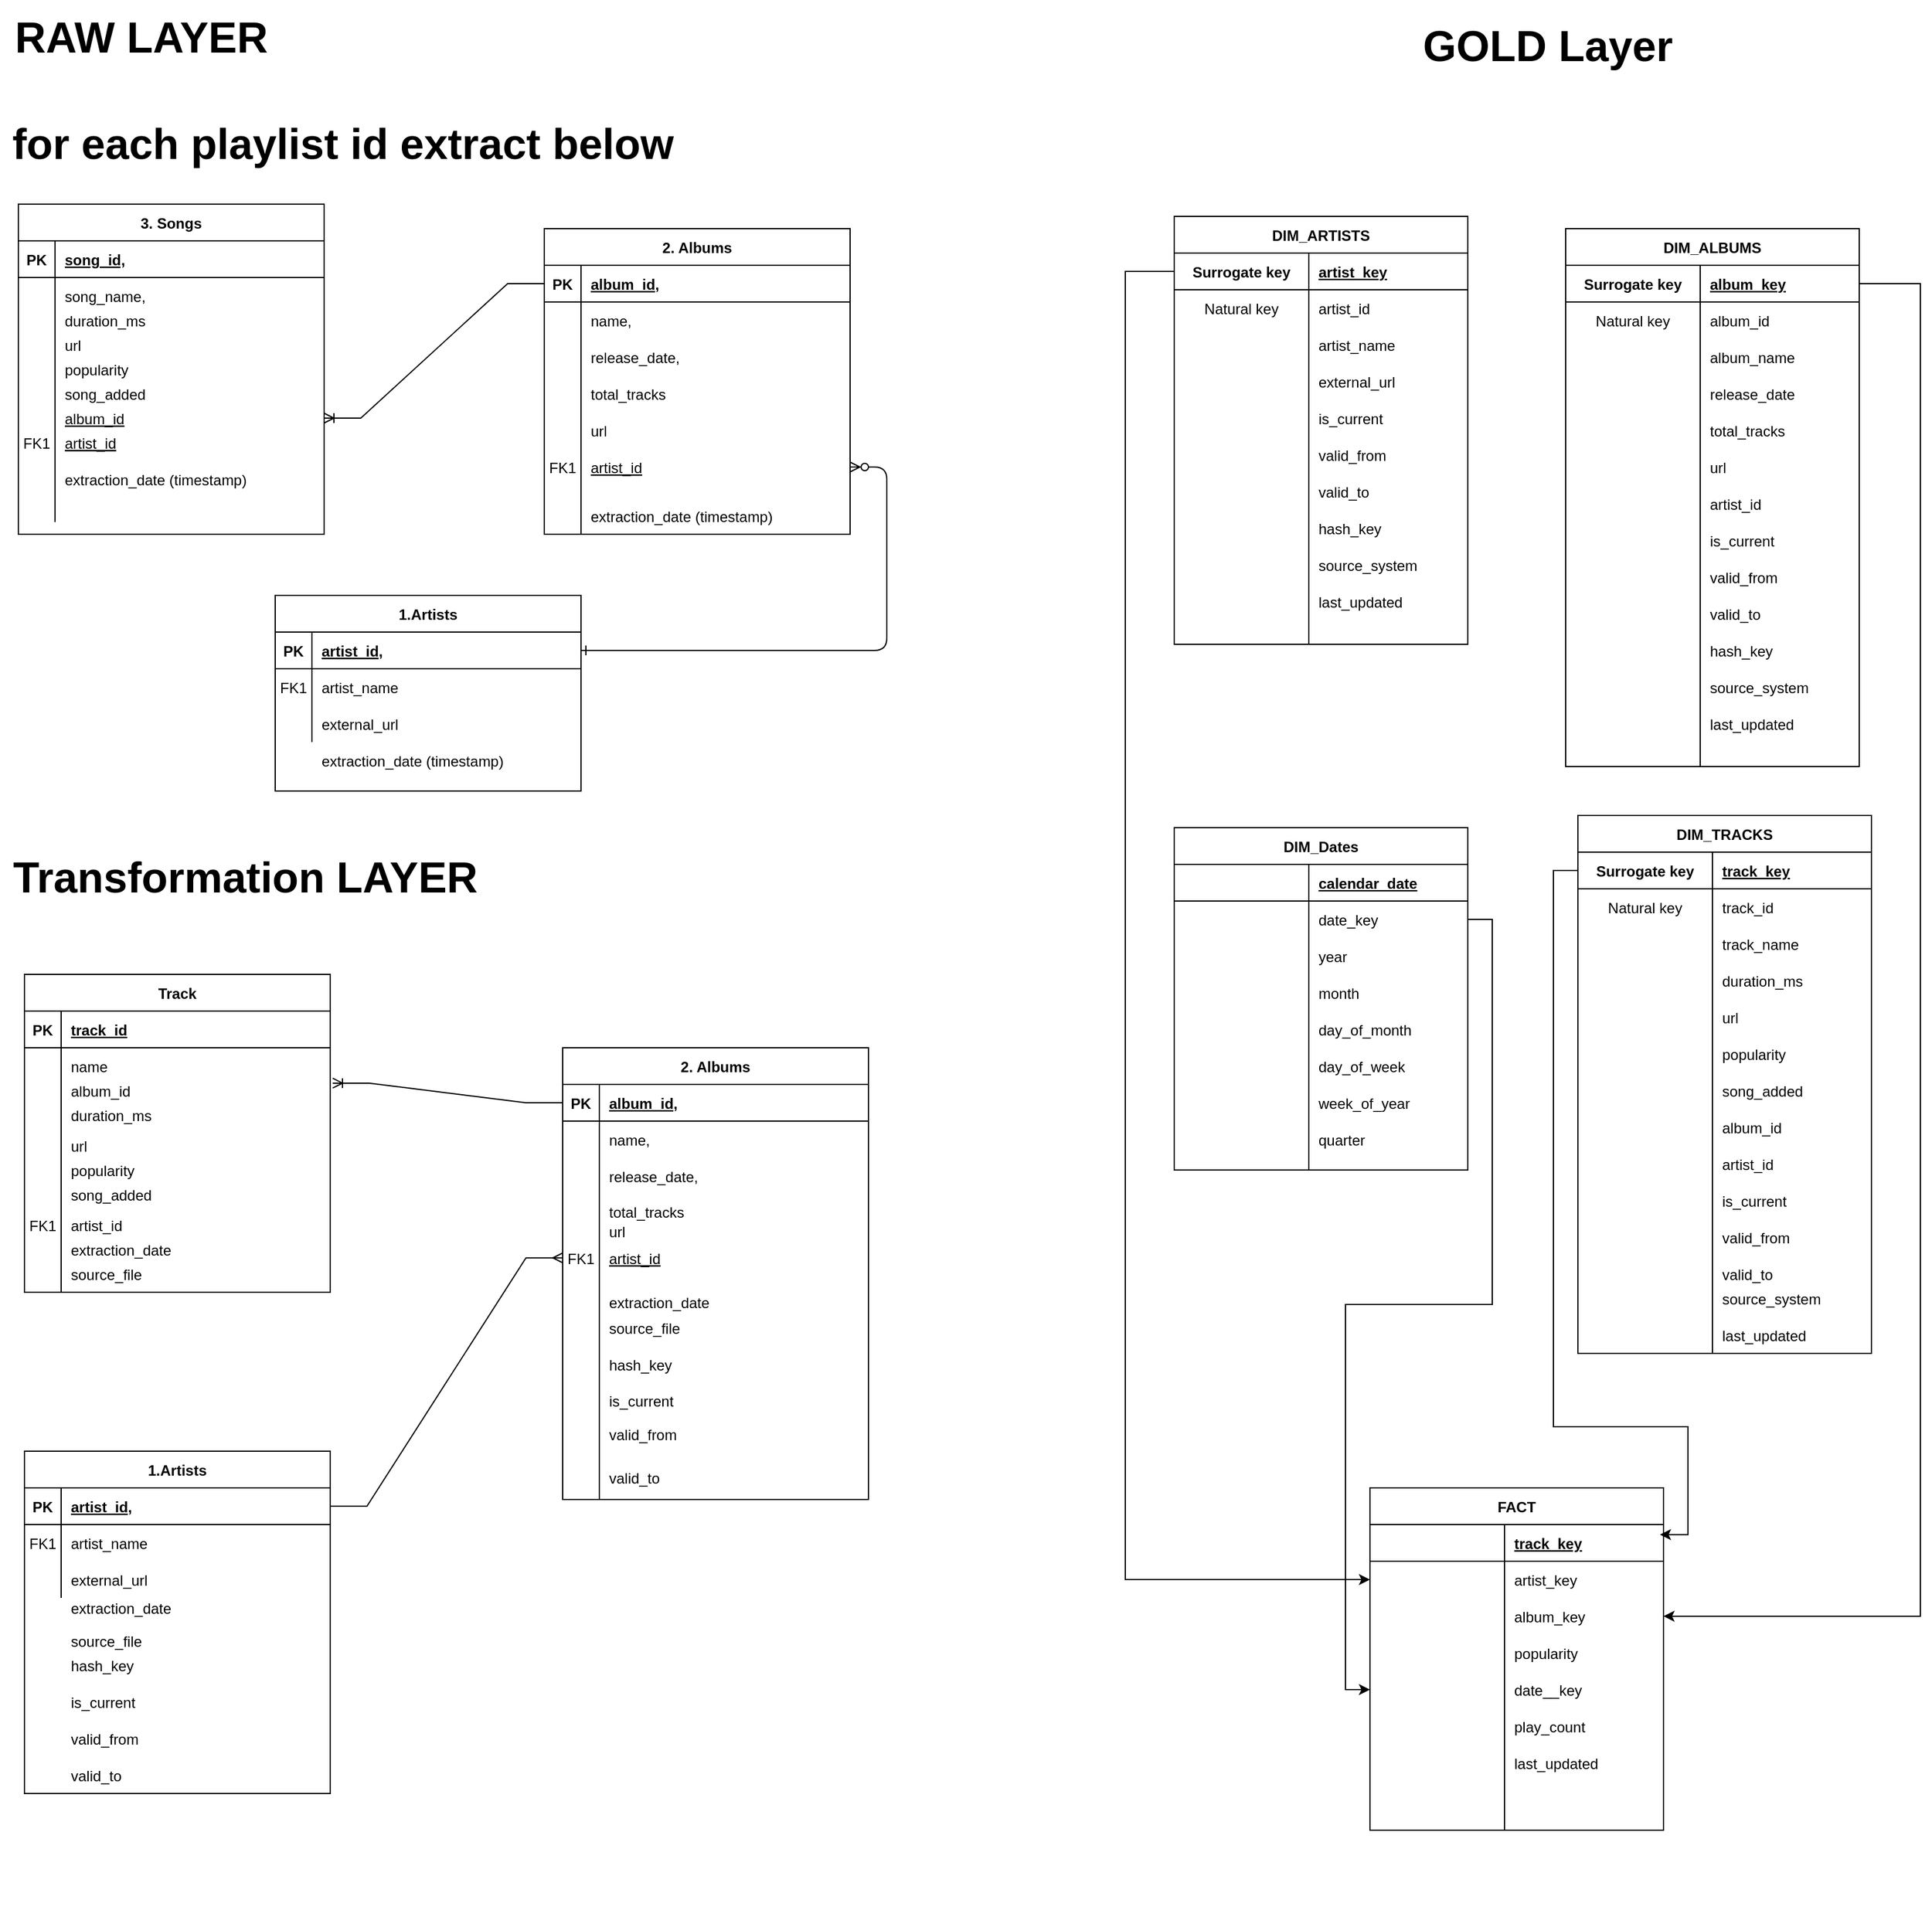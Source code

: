 <mxfile version="26.2.13">
  <diagram id="R2lEEEUBdFMjLlhIrx00" name="Page-1">
    <mxGraphModel dx="1880" dy="800" grid="1" gridSize="10" guides="1" tooltips="1" connect="1" arrows="1" fold="1" page="1" pageScale="1" pageWidth="850" pageHeight="1100" math="0" shadow="0" extFonts="Permanent Marker^https://fonts.googleapis.com/css?family=Permanent+Marker">
      <root>
        <mxCell id="0" />
        <mxCell id="1" parent="0" />
        <mxCell id="C-vyLk0tnHw3VtMMgP7b-12" value="" style="edgeStyle=entityRelationEdgeStyle;endArrow=ERzeroToMany;startArrow=ERone;endFill=1;startFill=0;" parent="1" source="C-vyLk0tnHw3VtMMgP7b-3" target="QWOlWSDQQyIwAWazxOlL-64" edge="1">
          <mxGeometry width="100" height="100" relative="1" as="geometry">
            <mxPoint x="415" y="260" as="sourcePoint" />
            <mxPoint x="475" y="285" as="targetPoint" />
            <Array as="points">
              <mxPoint x="555" y="510" />
              <mxPoint x="535" y="510" />
              <mxPoint x="815" y="410" />
              <mxPoint x="485" y="330" />
            </Array>
          </mxGeometry>
        </mxCell>
        <mxCell id="QWOlWSDQQyIwAWazxOlL-56" value="" style="group" parent="1" vertex="1" connectable="0">
          <mxGeometry x="85" y="180" width="250" height="270" as="geometry" />
        </mxCell>
        <mxCell id="C-vyLk0tnHw3VtMMgP7b-23" value="3. Songs" style="shape=table;startSize=30;container=1;collapsible=1;childLayout=tableLayout;fixedRows=1;rowLines=0;fontStyle=1;align=center;resizeLast=1;" parent="QWOlWSDQQyIwAWazxOlL-56" vertex="1">
          <mxGeometry width="250" height="270" as="geometry">
            <mxRectangle x="70" y="140" width="100" height="30" as="alternateBounds" />
          </mxGeometry>
        </mxCell>
        <mxCell id="C-vyLk0tnHw3VtMMgP7b-24" value="" style="shape=partialRectangle;collapsible=0;dropTarget=0;pointerEvents=0;fillColor=none;points=[[0,0.5],[1,0.5]];portConstraint=eastwest;top=0;left=0;right=0;bottom=1;" parent="C-vyLk0tnHw3VtMMgP7b-23" vertex="1">
          <mxGeometry y="30" width="250" height="30" as="geometry" />
        </mxCell>
        <mxCell id="C-vyLk0tnHw3VtMMgP7b-25" value="PK" style="shape=partialRectangle;overflow=hidden;connectable=0;fillColor=none;top=0;left=0;bottom=0;right=0;fontStyle=1;" parent="C-vyLk0tnHw3VtMMgP7b-24" vertex="1">
          <mxGeometry width="30" height="30" as="geometry">
            <mxRectangle width="30" height="30" as="alternateBounds" />
          </mxGeometry>
        </mxCell>
        <mxCell id="C-vyLk0tnHw3VtMMgP7b-26" value="song_id," style="shape=partialRectangle;overflow=hidden;connectable=0;fillColor=none;top=0;left=0;bottom=0;right=0;align=left;spacingLeft=6;fontStyle=5;" parent="C-vyLk0tnHw3VtMMgP7b-24" vertex="1">
          <mxGeometry x="30" width="220" height="30" as="geometry">
            <mxRectangle width="220" height="30" as="alternateBounds" />
          </mxGeometry>
        </mxCell>
        <mxCell id="C-vyLk0tnHw3VtMMgP7b-27" value="" style="shape=partialRectangle;overflow=hidden;connectable=0;fillColor=none;top=0;left=0;bottom=0;right=0;align=left;spacingLeft=6;strokeColor=light-dark(#000000,#FFFFFF);" parent="C-vyLk0tnHw3VtMMgP7b-23" vertex="1">
          <mxGeometry y="60" width="250" height="30" as="geometry" />
        </mxCell>
        <mxCell id="C-vyLk0tnHw3VtMMgP7b-28" value="" style="shape=partialRectangle;overflow=hidden;connectable=0;fillColor=none;top=0;left=0;bottom=0;right=0;" parent="C-vyLk0tnHw3VtMMgP7b-27" vertex="1">
          <mxGeometry width="30" height="30" as="geometry">
            <mxRectangle width="30" height="30" as="alternateBounds" />
          </mxGeometry>
        </mxCell>
        <mxCell id="C-vyLk0tnHw3VtMMgP7b-29" value="song_name," style="shape=partialRectangle;overflow=hidden;connectable=0;fillColor=none;top=0;left=0;bottom=0;right=0;align=left;spacingLeft=6;strokeColor=light-dark(#000000,#FFFFFF);" parent="C-vyLk0tnHw3VtMMgP7b-27" vertex="1">
          <mxGeometry x="30" width="220" height="30" as="geometry">
            <mxRectangle width="220" height="30" as="alternateBounds" />
          </mxGeometry>
        </mxCell>
        <mxCell id="QWOlWSDQQyIwAWazxOlL-5" value="" style="shape=partialRectangle;overflow=hidden;connectable=0;fillColor=none;top=0;left=0;bottom=0;right=0;strokeColor=light-dark(#000000,#FFFFFF);" parent="QWOlWSDQQyIwAWazxOlL-56" vertex="1">
          <mxGeometry y="100" width="30" height="30" as="geometry">
            <mxRectangle width="30" height="30" as="alternateBounds" />
          </mxGeometry>
        </mxCell>
        <mxCell id="QWOlWSDQQyIwAWazxOlL-7" value="" style="shape=partialRectangle;collapsible=0;dropTarget=0;pointerEvents=0;fillColor=none;points=[[0,0.5],[1,0.5]];portConstraint=eastwest;top=0;left=0;right=0;bottom=0;" parent="QWOlWSDQQyIwAWazxOlL-56" vertex="1">
          <mxGeometry y="60" width="250" height="70" as="geometry" />
        </mxCell>
        <mxCell id="QWOlWSDQQyIwAWazxOlL-8" value="" style="shape=partialRectangle;overflow=hidden;connectable=0;fillColor=none;top=0;left=0;bottom=0;right=0;fontStyle=1;" parent="QWOlWSDQQyIwAWazxOlL-7" vertex="1">
          <mxGeometry width="30" height="30" as="geometry">
            <mxRectangle width="30" height="30" as="alternateBounds" />
          </mxGeometry>
        </mxCell>
        <mxCell id="QWOlWSDQQyIwAWazxOlL-25" value="" style="shape=partialRectangle;collapsible=0;dropTarget=0;pointerEvents=0;fillColor=none;points=[[0,0.5],[1,0.5]];portConstraint=eastwest;top=0;left=0;right=0;bottom=0;strokeColor=light-dark(#000000,#FFFFFF);" parent="QWOlWSDQQyIwAWazxOlL-56" vertex="1">
          <mxGeometry y="100" width="250" height="30" as="geometry" />
        </mxCell>
        <mxCell id="QWOlWSDQQyIwAWazxOlL-26" value="" style="shape=partialRectangle;overflow=hidden;connectable=0;fillColor=none;top=0;left=0;bottom=0;right=0;strokeColor=light-dark(#000000,#FFFFFF);" parent="QWOlWSDQQyIwAWazxOlL-25" vertex="1">
          <mxGeometry width="30" height="30" as="geometry">
            <mxRectangle width="30" height="30" as="alternateBounds" />
          </mxGeometry>
        </mxCell>
        <mxCell id="QWOlWSDQQyIwAWazxOlL-27" value="url" style="shape=partialRectangle;overflow=hidden;connectable=0;fillColor=none;top=0;left=0;bottom=0;right=0;align=left;spacingLeft=6;strokeColor=light-dark(#000000,#FFFFFF);" parent="QWOlWSDQQyIwAWazxOlL-25" vertex="1">
          <mxGeometry x="30" width="220" height="30" as="geometry">
            <mxRectangle width="220" height="30" as="alternateBounds" />
          </mxGeometry>
        </mxCell>
        <mxCell id="QWOlWSDQQyIwAWazxOlL-28" value="" style="shape=partialRectangle;collapsible=0;dropTarget=0;pointerEvents=0;fillColor=none;points=[[0,0.5],[1,0.5]];portConstraint=eastwest;top=0;left=0;right=0;bottom=0;strokeColor=light-dark(#000000,#FFFFFF);" parent="QWOlWSDQQyIwAWazxOlL-56" vertex="1">
          <mxGeometry y="120" width="250" height="30" as="geometry" />
        </mxCell>
        <mxCell id="QWOlWSDQQyIwAWazxOlL-29" value="" style="shape=partialRectangle;overflow=hidden;connectable=0;fillColor=none;top=0;left=0;bottom=0;right=0;strokeColor=light-dark(#000000,#FFFFFF);" parent="QWOlWSDQQyIwAWazxOlL-28" vertex="1">
          <mxGeometry width="30" height="30" as="geometry">
            <mxRectangle width="30" height="30" as="alternateBounds" />
          </mxGeometry>
        </mxCell>
        <mxCell id="QWOlWSDQQyIwAWazxOlL-30" value="popularity" style="shape=partialRectangle;overflow=hidden;connectable=0;fillColor=none;top=0;left=0;bottom=0;right=0;align=left;spacingLeft=6;strokeColor=light-dark(#000000,#FFFFFF);" parent="QWOlWSDQQyIwAWazxOlL-28" vertex="1">
          <mxGeometry x="30" width="220" height="30" as="geometry">
            <mxRectangle width="220" height="30" as="alternateBounds" />
          </mxGeometry>
        </mxCell>
        <mxCell id="QWOlWSDQQyIwAWazxOlL-31" value="" style="shape=partialRectangle;collapsible=0;dropTarget=0;pointerEvents=0;fillColor=none;points=[[0,0.5],[1,0.5]];portConstraint=eastwest;top=0;left=0;right=0;bottom=0;strokeColor=light-dark(#000000,#FFFFFF);" parent="QWOlWSDQQyIwAWazxOlL-56" vertex="1">
          <mxGeometry y="140" width="250" height="30" as="geometry" />
        </mxCell>
        <mxCell id="QWOlWSDQQyIwAWazxOlL-32" value="" style="shape=partialRectangle;overflow=hidden;connectable=0;fillColor=none;top=0;left=0;bottom=0;right=0;strokeColor=light-dark(#000000,#FFFFFF);" parent="QWOlWSDQQyIwAWazxOlL-31" vertex="1">
          <mxGeometry width="30" height="30" as="geometry">
            <mxRectangle width="30" height="30" as="alternateBounds" />
          </mxGeometry>
        </mxCell>
        <mxCell id="QWOlWSDQQyIwAWazxOlL-33" value="song_added" style="shape=partialRectangle;overflow=hidden;connectable=0;fillColor=none;top=0;left=0;bottom=0;right=0;align=left;spacingLeft=6;strokeColor=light-dark(#000000,#FFFFFF);" parent="QWOlWSDQQyIwAWazxOlL-31" vertex="1">
          <mxGeometry x="30" width="220" height="30" as="geometry">
            <mxRectangle width="220" height="30" as="alternateBounds" />
          </mxGeometry>
        </mxCell>
        <mxCell id="QWOlWSDQQyIwAWazxOlL-34" value="" style="shape=partialRectangle;collapsible=0;dropTarget=0;pointerEvents=0;fillColor=none;points=[[0,0.5],[1,0.5]];portConstraint=eastwest;top=0;left=0;right=0;bottom=0;strokeColor=light-dark(#000000,#FFFFFF);" parent="QWOlWSDQQyIwAWazxOlL-56" vertex="1">
          <mxGeometry y="160" width="250" height="30" as="geometry" />
        </mxCell>
        <mxCell id="QWOlWSDQQyIwAWazxOlL-35" value="" style="shape=partialRectangle;overflow=hidden;connectable=0;fillColor=none;top=0;left=0;bottom=0;right=0;strokeColor=light-dark(#000000,#FFFFFF);" parent="QWOlWSDQQyIwAWazxOlL-34" vertex="1">
          <mxGeometry width="30" height="30" as="geometry">
            <mxRectangle width="30" height="30" as="alternateBounds" />
          </mxGeometry>
        </mxCell>
        <mxCell id="QWOlWSDQQyIwAWazxOlL-36" value="album_id" style="shape=partialRectangle;overflow=hidden;connectable=0;fillColor=none;top=0;left=0;bottom=0;right=0;align=left;spacingLeft=6;strokeColor=light-dark(#000000,#FFFFFF);fontStyle=4" parent="QWOlWSDQQyIwAWazxOlL-34" vertex="1">
          <mxGeometry x="30" width="220" height="30" as="geometry">
            <mxRectangle width="220" height="30" as="alternateBounds" />
          </mxGeometry>
        </mxCell>
        <mxCell id="QWOlWSDQQyIwAWazxOlL-37" value="" style="shape=partialRectangle;collapsible=0;dropTarget=0;pointerEvents=0;fillColor=none;points=[[0,0.5],[1,0.5]];portConstraint=eastwest;top=0;left=0;right=0;bottom=0;strokeColor=light-dark(#000000,#FFFFFF);" parent="QWOlWSDQQyIwAWazxOlL-56" vertex="1">
          <mxGeometry y="180" width="250" height="30" as="geometry" />
        </mxCell>
        <mxCell id="QWOlWSDQQyIwAWazxOlL-38" value="FK1" style="shape=partialRectangle;overflow=hidden;connectable=0;fillColor=none;top=0;left=0;bottom=0;right=0;strokeColor=light-dark(#000000,#FFFFFF);" parent="QWOlWSDQQyIwAWazxOlL-37" vertex="1">
          <mxGeometry width="30" height="30" as="geometry">
            <mxRectangle width="30" height="30" as="alternateBounds" />
          </mxGeometry>
        </mxCell>
        <mxCell id="QWOlWSDQQyIwAWazxOlL-39" value="artist_id" style="shape=partialRectangle;overflow=hidden;connectable=0;fillColor=none;top=0;left=0;bottom=0;right=0;align=left;spacingLeft=6;strokeColor=light-dark(#000000,#FFFFFF);fontStyle=4" parent="QWOlWSDQQyIwAWazxOlL-37" vertex="1">
          <mxGeometry x="30" width="220" height="30" as="geometry">
            <mxRectangle width="220" height="30" as="alternateBounds" />
          </mxGeometry>
        </mxCell>
        <mxCell id="QWOlWSDQQyIwAWazxOlL-43" value="" style="shape=partialRectangle;overflow=hidden;connectable=0;fillColor=none;top=0;left=0;bottom=0;right=0;align=left;spacingLeft=6;fontStyle=5;" parent="QWOlWSDQQyIwAWazxOlL-56" vertex="1">
          <mxGeometry y="80" width="250" height="30" as="geometry" />
        </mxCell>
        <mxCell id="QWOlWSDQQyIwAWazxOlL-44" value="" style="shape=partialRectangle;overflow=hidden;connectable=0;fillColor=none;top=0;left=0;bottom=0;right=0;fontStyle=1;" parent="QWOlWSDQQyIwAWazxOlL-43" vertex="1">
          <mxGeometry width="30" height="30" as="geometry">
            <mxRectangle width="30" height="30" as="alternateBounds" />
          </mxGeometry>
        </mxCell>
        <mxCell id="QWOlWSDQQyIwAWazxOlL-45" value="duration_ms" style="shape=partialRectangle;overflow=hidden;connectable=0;fillColor=none;top=0;left=0;bottom=0;right=0;align=left;spacingLeft=6;strokeColor=light-dark(#000000,#FFFFFF);" parent="QWOlWSDQQyIwAWazxOlL-43" vertex="1">
          <mxGeometry x="30" width="220" height="30" as="geometry">
            <mxRectangle width="220" height="30" as="alternateBounds" />
          </mxGeometry>
        </mxCell>
        <mxCell id="QWOlWSDQQyIwAWazxOlL-55" value="" style="endArrow=none;html=1;rounded=0;fontFamily=Helvetica;fontSize=12;fontColor=default;fontStyle=5;" parent="QWOlWSDQQyIwAWazxOlL-43" edge="1">
          <mxGeometry width="50" height="50" relative="1" as="geometry">
            <mxPoint x="30" y="180" as="sourcePoint" />
            <mxPoint x="30" as="targetPoint" />
          </mxGeometry>
        </mxCell>
        <mxCell id="J_BDK60FUOvcOe2en1KS-9" value="extraction_date (timestamp)" style="shape=partialRectangle;overflow=hidden;connectable=0;fillColor=none;top=0;left=0;bottom=0;right=0;align=left;spacingLeft=6;" parent="QWOlWSDQQyIwAWazxOlL-56" vertex="1">
          <mxGeometry x="30" y="210" width="220" height="30" as="geometry">
            <mxRectangle width="220" height="30" as="alternateBounds" />
          </mxGeometry>
        </mxCell>
        <mxCell id="QWOlWSDQQyIwAWazxOlL-74" value="" style="group" parent="1" vertex="1" connectable="0">
          <mxGeometry x="515" y="200" width="250" height="250" as="geometry" />
        </mxCell>
        <mxCell id="C-vyLk0tnHw3VtMMgP7b-13" value="2. Albums" style="shape=table;startSize=30;container=1;collapsible=1;childLayout=tableLayout;fixedRows=1;rowLines=0;fontStyle=1;align=center;resizeLast=1;" parent="QWOlWSDQQyIwAWazxOlL-74" vertex="1">
          <mxGeometry width="250" height="250" as="geometry" />
        </mxCell>
        <mxCell id="C-vyLk0tnHw3VtMMgP7b-14" value="" style="shape=partialRectangle;collapsible=0;dropTarget=0;pointerEvents=0;fillColor=none;points=[[0,0.5],[1,0.5]];portConstraint=eastwest;top=0;left=0;right=0;bottom=1;" parent="C-vyLk0tnHw3VtMMgP7b-13" vertex="1">
          <mxGeometry y="30" width="250" height="30" as="geometry" />
        </mxCell>
        <mxCell id="C-vyLk0tnHw3VtMMgP7b-15" value="PK" style="shape=partialRectangle;overflow=hidden;connectable=0;fillColor=none;top=0;left=0;bottom=0;right=0;fontStyle=1;" parent="C-vyLk0tnHw3VtMMgP7b-14" vertex="1">
          <mxGeometry width="30" height="30" as="geometry">
            <mxRectangle width="30" height="30" as="alternateBounds" />
          </mxGeometry>
        </mxCell>
        <mxCell id="C-vyLk0tnHw3VtMMgP7b-16" value="album_id," style="shape=partialRectangle;overflow=hidden;connectable=0;fillColor=none;top=0;left=0;bottom=0;right=0;align=left;spacingLeft=6;fontStyle=5;" parent="C-vyLk0tnHw3VtMMgP7b-14" vertex="1">
          <mxGeometry x="30" width="220" height="30" as="geometry">
            <mxRectangle width="220" height="30" as="alternateBounds" />
          </mxGeometry>
        </mxCell>
        <mxCell id="C-vyLk0tnHw3VtMMgP7b-17" value="" style="shape=partialRectangle;collapsible=0;dropTarget=0;pointerEvents=0;fillColor=none;points=[[0,0.5],[1,0.5]];portConstraint=eastwest;top=0;left=0;right=0;bottom=0;" parent="C-vyLk0tnHw3VtMMgP7b-13" vertex="1">
          <mxGeometry y="60" width="250" height="30" as="geometry" />
        </mxCell>
        <mxCell id="C-vyLk0tnHw3VtMMgP7b-18" value="" style="shape=partialRectangle;overflow=hidden;connectable=0;fillColor=none;top=0;left=0;bottom=0;right=0;" parent="C-vyLk0tnHw3VtMMgP7b-17" vertex="1">
          <mxGeometry width="30" height="30" as="geometry">
            <mxRectangle width="30" height="30" as="alternateBounds" />
          </mxGeometry>
        </mxCell>
        <mxCell id="C-vyLk0tnHw3VtMMgP7b-19" value="name," style="shape=partialRectangle;overflow=hidden;connectable=0;fillColor=none;top=0;left=0;bottom=0;right=0;align=left;spacingLeft=6;" parent="C-vyLk0tnHw3VtMMgP7b-17" vertex="1">
          <mxGeometry x="30" width="220" height="30" as="geometry">
            <mxRectangle width="220" height="30" as="alternateBounds" />
          </mxGeometry>
        </mxCell>
        <mxCell id="C-vyLk0tnHw3VtMMgP7b-20" value="" style="shape=partialRectangle;collapsible=0;dropTarget=0;pointerEvents=0;fillColor=none;points=[[0,0.5],[1,0.5]];portConstraint=eastwest;top=0;left=0;right=0;bottom=0;" parent="C-vyLk0tnHw3VtMMgP7b-13" vertex="1">
          <mxGeometry y="90" width="250" height="30" as="geometry" />
        </mxCell>
        <mxCell id="C-vyLk0tnHw3VtMMgP7b-21" value="" style="shape=partialRectangle;overflow=hidden;connectable=0;fillColor=none;top=0;left=0;bottom=0;right=0;" parent="C-vyLk0tnHw3VtMMgP7b-20" vertex="1">
          <mxGeometry width="30" height="30" as="geometry">
            <mxRectangle width="30" height="30" as="alternateBounds" />
          </mxGeometry>
        </mxCell>
        <mxCell id="C-vyLk0tnHw3VtMMgP7b-22" value="release_date," style="shape=partialRectangle;overflow=hidden;connectable=0;fillColor=none;top=0;left=0;bottom=0;right=0;align=left;spacingLeft=6;" parent="C-vyLk0tnHw3VtMMgP7b-20" vertex="1">
          <mxGeometry x="30" width="220" height="30" as="geometry">
            <mxRectangle width="220" height="30" as="alternateBounds" />
          </mxGeometry>
        </mxCell>
        <mxCell id="QWOlWSDQQyIwAWazxOlL-58" value="" style="shape=partialRectangle;collapsible=0;dropTarget=0;pointerEvents=0;fillColor=none;points=[[0,0.5],[1,0.5]];portConstraint=eastwest;top=0;left=0;right=0;bottom=0;" parent="QWOlWSDQQyIwAWazxOlL-74" vertex="1">
          <mxGeometry y="120" width="250" height="30" as="geometry" />
        </mxCell>
        <mxCell id="QWOlWSDQQyIwAWazxOlL-59" value="" style="shape=partialRectangle;overflow=hidden;connectable=0;fillColor=none;top=0;left=0;bottom=0;right=0;" parent="QWOlWSDQQyIwAWazxOlL-58" vertex="1">
          <mxGeometry width="30" height="30" as="geometry">
            <mxRectangle width="30" height="30" as="alternateBounds" />
          </mxGeometry>
        </mxCell>
        <mxCell id="QWOlWSDQQyIwAWazxOlL-60" value="total_tracks" style="shape=partialRectangle;overflow=hidden;connectable=0;fillColor=none;top=0;left=0;bottom=0;right=0;align=left;spacingLeft=6;" parent="QWOlWSDQQyIwAWazxOlL-58" vertex="1">
          <mxGeometry x="30" width="220" height="30" as="geometry">
            <mxRectangle width="220" height="30" as="alternateBounds" />
          </mxGeometry>
        </mxCell>
        <mxCell id="QWOlWSDQQyIwAWazxOlL-64" value="" style="shape=partialRectangle;collapsible=0;dropTarget=0;pointerEvents=0;fillColor=none;points=[[0,0.5],[1,0.5]];portConstraint=eastwest;top=0;left=0;right=0;bottom=0;" parent="QWOlWSDQQyIwAWazxOlL-74" vertex="1">
          <mxGeometry y="180" width="250" height="30" as="geometry" />
        </mxCell>
        <mxCell id="QWOlWSDQQyIwAWazxOlL-65" value="FK1" style="shape=partialRectangle;overflow=hidden;connectable=0;fillColor=none;top=0;left=0;bottom=0;right=0;" parent="QWOlWSDQQyIwAWazxOlL-64" vertex="1">
          <mxGeometry width="30" height="30" as="geometry">
            <mxRectangle width="30" height="30" as="alternateBounds" />
          </mxGeometry>
        </mxCell>
        <mxCell id="QWOlWSDQQyIwAWazxOlL-66" value="artist_id" style="shape=partialRectangle;overflow=hidden;connectable=0;fillColor=none;top=0;left=0;bottom=0;right=0;align=left;spacingLeft=6;fontStyle=4" parent="QWOlWSDQQyIwAWazxOlL-64" vertex="1">
          <mxGeometry x="30" width="220" height="30" as="geometry">
            <mxRectangle width="220" height="30" as="alternateBounds" />
          </mxGeometry>
        </mxCell>
        <mxCell id="QWOlWSDQQyIwAWazxOlL-67" value="" style="shape=partialRectangle;collapsible=0;dropTarget=0;pointerEvents=0;fillColor=none;points=[[0,0.5],[1,0.5]];portConstraint=eastwest;top=0;left=0;right=0;bottom=0;" parent="QWOlWSDQQyIwAWazxOlL-74" vertex="1">
          <mxGeometry y="150" width="250" height="30" as="geometry" />
        </mxCell>
        <mxCell id="QWOlWSDQQyIwAWazxOlL-68" value="" style="shape=partialRectangle;overflow=hidden;connectable=0;fillColor=none;top=0;left=0;bottom=0;right=0;" parent="QWOlWSDQQyIwAWazxOlL-67" vertex="1">
          <mxGeometry width="30" height="30" as="geometry">
            <mxRectangle width="30" height="30" as="alternateBounds" />
          </mxGeometry>
        </mxCell>
        <mxCell id="QWOlWSDQQyIwAWazxOlL-69" value="url" style="shape=partialRectangle;overflow=hidden;connectable=0;fillColor=none;top=0;left=0;bottom=0;right=0;align=left;spacingLeft=6;" parent="QWOlWSDQQyIwAWazxOlL-67" vertex="1">
          <mxGeometry x="30" width="220" height="30" as="geometry">
            <mxRectangle width="220" height="30" as="alternateBounds" />
          </mxGeometry>
        </mxCell>
        <mxCell id="QWOlWSDQQyIwAWazxOlL-73" value="" style="endArrow=none;html=1;rounded=0;fontFamily=Helvetica;fontSize=12;fontColor=default;fontStyle=5;" parent="QWOlWSDQQyIwAWazxOlL-74" edge="1">
          <mxGeometry width="50" height="50" relative="1" as="geometry">
            <mxPoint x="30" y="250" as="sourcePoint" />
            <mxPoint x="30" y="120" as="targetPoint" />
          </mxGeometry>
        </mxCell>
        <mxCell id="J_BDK60FUOvcOe2en1KS-8" value="extraction_date (timestamp)" style="shape=partialRectangle;overflow=hidden;connectable=0;fillColor=none;top=0;left=0;bottom=0;right=0;align=left;spacingLeft=6;" parent="QWOlWSDQQyIwAWazxOlL-74" vertex="1">
          <mxGeometry x="30" y="220" width="220" height="30" as="geometry">
            <mxRectangle width="220" height="30" as="alternateBounds" />
          </mxGeometry>
        </mxCell>
        <mxCell id="huh49_H_AAQGnqax89Qb-8" value="" style="group" parent="1" vertex="1" connectable="0">
          <mxGeometry x="90" y="810" width="270" height="320" as="geometry" />
        </mxCell>
        <mxCell id="huh49_H_AAQGnqax89Qb-9" value="Track" style="shape=table;startSize=30;container=1;collapsible=1;childLayout=tableLayout;fixedRows=1;rowLines=0;fontStyle=1;align=center;resizeLast=1;" parent="huh49_H_AAQGnqax89Qb-8" vertex="1">
          <mxGeometry width="250" height="260" as="geometry">
            <mxRectangle x="70" y="140" width="100" height="30" as="alternateBounds" />
          </mxGeometry>
        </mxCell>
        <mxCell id="huh49_H_AAQGnqax89Qb-10" value="" style="shape=partialRectangle;collapsible=0;dropTarget=0;pointerEvents=0;fillColor=none;points=[[0,0.5],[1,0.5]];portConstraint=eastwest;top=0;left=0;right=0;bottom=1;" parent="huh49_H_AAQGnqax89Qb-9" vertex="1">
          <mxGeometry y="30" width="250" height="30" as="geometry" />
        </mxCell>
        <mxCell id="huh49_H_AAQGnqax89Qb-11" value="PK" style="shape=partialRectangle;overflow=hidden;connectable=0;fillColor=none;top=0;left=0;bottom=0;right=0;fontStyle=1;" parent="huh49_H_AAQGnqax89Qb-10" vertex="1">
          <mxGeometry width="30" height="30" as="geometry">
            <mxRectangle width="30" height="30" as="alternateBounds" />
          </mxGeometry>
        </mxCell>
        <mxCell id="huh49_H_AAQGnqax89Qb-12" value="track_id" style="shape=partialRectangle;overflow=hidden;connectable=0;fillColor=none;top=0;left=0;bottom=0;right=0;align=left;spacingLeft=6;fontStyle=5;" parent="huh49_H_AAQGnqax89Qb-10" vertex="1">
          <mxGeometry x="30" width="220" height="30" as="geometry">
            <mxRectangle width="220" height="30" as="alternateBounds" />
          </mxGeometry>
        </mxCell>
        <mxCell id="huh49_H_AAQGnqax89Qb-13" value="" style="shape=partialRectangle;overflow=hidden;connectable=0;fillColor=none;top=0;left=0;bottom=0;right=0;align=left;spacingLeft=6;strokeColor=light-dark(#000000,#FFFFFF);" parent="huh49_H_AAQGnqax89Qb-9" vertex="1">
          <mxGeometry y="60" width="250" height="30" as="geometry" />
        </mxCell>
        <mxCell id="huh49_H_AAQGnqax89Qb-14" value="" style="shape=partialRectangle;overflow=hidden;connectable=0;fillColor=none;top=0;left=0;bottom=0;right=0;" parent="huh49_H_AAQGnqax89Qb-13" vertex="1">
          <mxGeometry width="30" height="30" as="geometry">
            <mxRectangle width="30" height="30" as="alternateBounds" />
          </mxGeometry>
        </mxCell>
        <mxCell id="huh49_H_AAQGnqax89Qb-15" value="name" style="shape=partialRectangle;overflow=hidden;connectable=0;fillColor=none;top=0;left=0;bottom=0;right=0;align=left;spacingLeft=6;strokeColor=light-dark(#000000,#FFFFFF);" parent="huh49_H_AAQGnqax89Qb-13" vertex="1">
          <mxGeometry x="30" width="220" height="30" as="geometry">
            <mxRectangle width="220" height="30" as="alternateBounds" />
          </mxGeometry>
        </mxCell>
        <mxCell id="huh49_H_AAQGnqax89Qb-16" value="" style="shape=partialRectangle;overflow=hidden;connectable=0;fillColor=none;top=0;left=0;bottom=0;right=0;strokeColor=light-dark(#000000,#FFFFFF);" parent="huh49_H_AAQGnqax89Qb-8" vertex="1">
          <mxGeometry y="100" width="30" height="30" as="geometry">
            <mxRectangle width="30" height="30" as="alternateBounds" />
          </mxGeometry>
        </mxCell>
        <mxCell id="huh49_H_AAQGnqax89Qb-17" value="" style="shape=partialRectangle;collapsible=0;dropTarget=0;pointerEvents=0;fillColor=none;points=[[0,0.5],[1,0.5]];portConstraint=eastwest;top=0;left=0;right=0;bottom=0;" parent="huh49_H_AAQGnqax89Qb-8" vertex="1">
          <mxGeometry y="60" width="250" height="70" as="geometry" />
        </mxCell>
        <mxCell id="huh49_H_AAQGnqax89Qb-18" value="" style="shape=partialRectangle;overflow=hidden;connectable=0;fillColor=none;top=0;left=0;bottom=0;right=0;fontStyle=1;" parent="huh49_H_AAQGnqax89Qb-17" vertex="1">
          <mxGeometry width="30" height="30" as="geometry">
            <mxRectangle width="30" height="30" as="alternateBounds" />
          </mxGeometry>
        </mxCell>
        <mxCell id="huh49_H_AAQGnqax89Qb-22" value="" style="shape=partialRectangle;collapsible=0;dropTarget=0;pointerEvents=0;fillColor=none;points=[[0,0.5],[1,0.5]];portConstraint=eastwest;top=0;left=0;right=0;bottom=0;strokeColor=light-dark(#000000,#FFFFFF);" parent="huh49_H_AAQGnqax89Qb-8" vertex="1">
          <mxGeometry y="150" width="250" height="20" as="geometry" />
        </mxCell>
        <mxCell id="huh49_H_AAQGnqax89Qb-23" value="" style="shape=partialRectangle;overflow=hidden;connectable=0;fillColor=none;top=0;left=0;bottom=0;right=0;strokeColor=light-dark(#000000,#FFFFFF);" parent="huh49_H_AAQGnqax89Qb-22" vertex="1">
          <mxGeometry width="30" height="20" as="geometry">
            <mxRectangle width="30" height="30" as="alternateBounds" />
          </mxGeometry>
        </mxCell>
        <mxCell id="huh49_H_AAQGnqax89Qb-24" value="popularity" style="shape=partialRectangle;overflow=hidden;connectable=0;fillColor=none;top=0;left=0;bottom=0;right=0;align=left;spacingLeft=6;strokeColor=light-dark(#000000,#FFFFFF);" parent="huh49_H_AAQGnqax89Qb-22" vertex="1">
          <mxGeometry x="30" width="220" height="20" as="geometry">
            <mxRectangle width="220" height="30" as="alternateBounds" />
          </mxGeometry>
        </mxCell>
        <mxCell id="huh49_H_AAQGnqax89Qb-25" value="" style="shape=partialRectangle;collapsible=0;dropTarget=0;pointerEvents=0;fillColor=none;points=[[0,0.5],[1,0.5]];portConstraint=eastwest;top=0;left=0;right=0;bottom=0;strokeColor=light-dark(#000000,#FFFFFF);" parent="huh49_H_AAQGnqax89Qb-8" vertex="1">
          <mxGeometry y="130" width="250" height="20" as="geometry" />
        </mxCell>
        <mxCell id="huh49_H_AAQGnqax89Qb-26" value="" style="shape=partialRectangle;overflow=hidden;connectable=0;fillColor=none;top=0;left=0;bottom=0;right=0;strokeColor=light-dark(#000000,#FFFFFF);" parent="huh49_H_AAQGnqax89Qb-25" vertex="1">
          <mxGeometry width="30" height="20" as="geometry">
            <mxRectangle width="30" height="30" as="alternateBounds" />
          </mxGeometry>
        </mxCell>
        <mxCell id="huh49_H_AAQGnqax89Qb-27" value="url" style="shape=partialRectangle;overflow=hidden;connectable=0;fillColor=none;top=0;left=0;bottom=0;right=0;align=left;spacingLeft=6;strokeColor=light-dark(#000000,#FFFFFF);" parent="huh49_H_AAQGnqax89Qb-25" vertex="1">
          <mxGeometry x="30" width="220" height="20" as="geometry">
            <mxRectangle width="220" height="30" as="alternateBounds" />
          </mxGeometry>
        </mxCell>
        <mxCell id="huh49_H_AAQGnqax89Qb-31" value="" style="shape=partialRectangle;collapsible=0;dropTarget=0;pointerEvents=0;fillColor=none;points=[[0,0.5],[1,0.5]];portConstraint=eastwest;top=0;left=0;right=0;bottom=0;strokeColor=light-dark(#000000,#FFFFFF);" parent="huh49_H_AAQGnqax89Qb-8" vertex="1">
          <mxGeometry y="190" width="250" height="30" as="geometry" />
        </mxCell>
        <mxCell id="huh49_H_AAQGnqax89Qb-32" value="FK1" style="shape=partialRectangle;overflow=hidden;connectable=0;fillColor=none;top=0;left=0;bottom=0;right=0;strokeColor=light-dark(#000000,#FFFFFF);" parent="huh49_H_AAQGnqax89Qb-31" vertex="1">
          <mxGeometry width="30" height="30" as="geometry">
            <mxRectangle width="30" height="30" as="alternateBounds" />
          </mxGeometry>
        </mxCell>
        <mxCell id="huh49_H_AAQGnqax89Qb-33" value="artist_id" style="shape=partialRectangle;overflow=hidden;connectable=0;fillColor=none;top=0;left=0;bottom=0;right=0;align=left;spacingLeft=6;strokeColor=light-dark(#000000,#FFFFFF);" parent="huh49_H_AAQGnqax89Qb-31" vertex="1">
          <mxGeometry x="30" width="220" height="30" as="geometry">
            <mxRectangle width="220" height="30" as="alternateBounds" />
          </mxGeometry>
        </mxCell>
        <mxCell id="huh49_H_AAQGnqax89Qb-37" value="" style="shape=partialRectangle;overflow=hidden;connectable=0;fillColor=none;top=0;left=0;bottom=0;right=0;align=left;spacingLeft=6;fontStyle=5;" parent="huh49_H_AAQGnqax89Qb-8" vertex="1">
          <mxGeometry y="80" width="265" height="50" as="geometry" />
        </mxCell>
        <mxCell id="huh49_H_AAQGnqax89Qb-38" value="" style="shape=partialRectangle;overflow=hidden;connectable=0;fillColor=none;top=0;left=0;bottom=0;right=0;fontStyle=1;" parent="huh49_H_AAQGnqax89Qb-37" vertex="1">
          <mxGeometry width="30" height="30" as="geometry">
            <mxRectangle width="30" height="30" as="alternateBounds" />
          </mxGeometry>
        </mxCell>
        <mxCell id="huh49_H_AAQGnqax89Qb-40" value="" style="endArrow=none;html=1;rounded=0;fontFamily=Helvetica;fontSize=12;fontColor=default;fontStyle=5;" parent="huh49_H_AAQGnqax89Qb-37" edge="1">
          <mxGeometry width="50" height="50" relative="1" as="geometry">
            <mxPoint x="30" y="180" as="sourcePoint" />
            <mxPoint x="30" as="targetPoint" />
          </mxGeometry>
        </mxCell>
        <mxCell id="huh49_H_AAQGnqax89Qb-28" value="" style="shape=partialRectangle;collapsible=0;dropTarget=0;pointerEvents=0;fillColor=none;points=[[0,0.5],[1,0.5]];portConstraint=eastwest;top=0;left=0;right=0;bottom=0;strokeColor=light-dark(#000000,#FFFFFF);" parent="huh49_H_AAQGnqax89Qb-37" vertex="1">
          <mxGeometry x="15" y="10" width="250" height="30" as="geometry" />
        </mxCell>
        <mxCell id="huh49_H_AAQGnqax89Qb-29" value="" style="shape=partialRectangle;overflow=hidden;connectable=0;fillColor=none;top=0;left=0;bottom=0;right=0;strokeColor=light-dark(#000000,#FFFFFF);" parent="huh49_H_AAQGnqax89Qb-28" vertex="1">
          <mxGeometry width="30" height="30" as="geometry">
            <mxRectangle width="30" height="30" as="alternateBounds" />
          </mxGeometry>
        </mxCell>
        <mxCell id="huh49_H_AAQGnqax89Qb-30" value="album_id" style="shape=partialRectangle;overflow=hidden;connectable=0;fillColor=none;top=0;left=0;bottom=0;right=0;align=left;spacingLeft=6;strokeColor=light-dark(#000000,#FFFFFF);" parent="huh49_H_AAQGnqax89Qb-37" vertex="1">
          <mxGeometry x="30" width="220" height="30" as="geometry">
            <mxRectangle width="220" height="30" as="alternateBounds" />
          </mxGeometry>
        </mxCell>
        <mxCell id="huh49_H_AAQGnqax89Qb-39" value="duration_ms" style="shape=partialRectangle;overflow=hidden;connectable=0;fillColor=none;top=0;left=0;bottom=0;right=0;align=left;spacingLeft=6;strokeColor=light-dark(#000000,#FFFFFF);" parent="huh49_H_AAQGnqax89Qb-37" vertex="1">
          <mxGeometry x="30" y="20" width="220" height="30" as="geometry">
            <mxRectangle width="220" height="30" as="alternateBounds" />
          </mxGeometry>
        </mxCell>
        <mxCell id="J_BDK60FUOvcOe2en1KS-67" value="" style="shape=partialRectangle;collapsible=0;dropTarget=0;pointerEvents=0;fillColor=none;points=[[0,0.5],[1,0.5]];portConstraint=eastwest;top=0;left=0;right=0;bottom=0;strokeColor=light-dark(#000000,#FFFFFF);" parent="huh49_H_AAQGnqax89Qb-8" vertex="1">
          <mxGeometry y="210" width="250" height="30" as="geometry" />
        </mxCell>
        <mxCell id="J_BDK60FUOvcOe2en1KS-68" value="" style="shape=partialRectangle;overflow=hidden;connectable=0;fillColor=none;top=0;left=0;bottom=0;right=0;strokeColor=light-dark(#000000,#FFFFFF);" parent="J_BDK60FUOvcOe2en1KS-67" vertex="1">
          <mxGeometry width="30" height="30" as="geometry">
            <mxRectangle width="30" height="30" as="alternateBounds" />
          </mxGeometry>
        </mxCell>
        <mxCell id="J_BDK60FUOvcOe2en1KS-69" value="extraction_date" style="shape=partialRectangle;overflow=hidden;connectable=0;fillColor=none;top=0;left=0;bottom=0;right=0;align=left;spacingLeft=6;strokeColor=light-dark(#000000,#FFFFFF);" parent="J_BDK60FUOvcOe2en1KS-67" vertex="1">
          <mxGeometry x="30" width="220" height="30" as="geometry">
            <mxRectangle width="220" height="30" as="alternateBounds" />
          </mxGeometry>
        </mxCell>
        <mxCell id="ZsaPfSXDxBhfsNpedq7T-13" value="" style="shape=partialRectangle;collapsible=0;dropTarget=0;pointerEvents=0;fillColor=none;points=[[0,0.5],[1,0.5]];portConstraint=eastwest;top=0;left=0;right=0;bottom=0;" vertex="1" parent="huh49_H_AAQGnqax89Qb-8">
          <mxGeometry y="250" width="250" height="30" as="geometry" />
        </mxCell>
        <mxCell id="ZsaPfSXDxBhfsNpedq7T-14" value="" style="shape=partialRectangle;overflow=hidden;connectable=0;fillColor=none;top=0;left=0;bottom=0;right=0;" vertex="1" parent="ZsaPfSXDxBhfsNpedq7T-13">
          <mxGeometry width="30" height="30" as="geometry">
            <mxRectangle width="30" height="30" as="alternateBounds" />
          </mxGeometry>
        </mxCell>
        <mxCell id="ZsaPfSXDxBhfsNpedq7T-16" value="" style="shape=partialRectangle;collapsible=0;dropTarget=0;pointerEvents=0;fillColor=none;points=[[0,0.5],[1,0.5]];portConstraint=eastwest;top=0;left=0;right=0;bottom=0;strokeColor=light-dark(#000000,#FFFFFF);" vertex="1" parent="huh49_H_AAQGnqax89Qb-8">
          <mxGeometry y="170" width="250" height="20" as="geometry" />
        </mxCell>
        <mxCell id="ZsaPfSXDxBhfsNpedq7T-17" value="" style="shape=partialRectangle;overflow=hidden;connectable=0;fillColor=none;top=0;left=0;bottom=0;right=0;strokeColor=light-dark(#000000,#FFFFFF);" vertex="1" parent="ZsaPfSXDxBhfsNpedq7T-16">
          <mxGeometry width="30" height="20" as="geometry">
            <mxRectangle width="30" height="30" as="alternateBounds" />
          </mxGeometry>
        </mxCell>
        <mxCell id="ZsaPfSXDxBhfsNpedq7T-18" value="song_added" style="shape=partialRectangle;overflow=hidden;connectable=0;fillColor=none;top=0;left=0;bottom=0;right=0;align=left;spacingLeft=6;strokeColor=light-dark(#000000,#FFFFFF);" vertex="1" parent="ZsaPfSXDxBhfsNpedq7T-16">
          <mxGeometry x="30" width="220" height="20" as="geometry">
            <mxRectangle width="220" height="30" as="alternateBounds" />
          </mxGeometry>
        </mxCell>
        <mxCell id="ZsaPfSXDxBhfsNpedq7T-15" value="source_file" style="shape=partialRectangle;overflow=hidden;connectable=0;fillColor=none;top=0;left=0;bottom=0;right=0;align=left;spacingLeft=6;" vertex="1" parent="huh49_H_AAQGnqax89Qb-8">
          <mxGeometry x="30" y="230" width="220" height="30" as="geometry">
            <mxRectangle width="220" height="30" as="alternateBounds" />
          </mxGeometry>
        </mxCell>
        <mxCell id="huh49_H_AAQGnqax89Qb-41" value="&lt;b&gt;RAW LAYER&amp;nbsp;&lt;/b&gt;" style="text;html=1;align=center;verticalAlign=middle;resizable=0;points=[];autosize=1;strokeColor=none;fillColor=none;fontSize=35;" parent="1" vertex="1">
          <mxGeometry x="70" y="13" width="240" height="60" as="geometry" />
        </mxCell>
        <mxCell id="huh49_H_AAQGnqax89Qb-42" value="&lt;b&gt;Transformation LAYER&amp;nbsp;&lt;/b&gt;" style="text;html=1;align=center;verticalAlign=middle;resizable=0;points=[];autosize=1;strokeColor=none;fillColor=none;fontSize=35;" parent="1" vertex="1">
          <mxGeometry x="70" y="700" width="410" height="60" as="geometry" />
        </mxCell>
        <mxCell id="J_BDK60FUOvcOe2en1KS-7" value="" style="group" parent="1" vertex="1" connectable="0">
          <mxGeometry x="295" y="500" width="250" height="160" as="geometry" />
        </mxCell>
        <mxCell id="C-vyLk0tnHw3VtMMgP7b-2" value="1.Artists" style="shape=table;startSize=30;container=1;collapsible=1;childLayout=tableLayout;fixedRows=1;rowLines=0;fontStyle=1;align=center;resizeLast=1;" parent="J_BDK60FUOvcOe2en1KS-7" vertex="1">
          <mxGeometry width="250" height="160" as="geometry" />
        </mxCell>
        <mxCell id="C-vyLk0tnHw3VtMMgP7b-3" value="" style="shape=partialRectangle;collapsible=0;dropTarget=0;pointerEvents=0;fillColor=none;points=[[0,0.5],[1,0.5]];portConstraint=eastwest;top=0;left=0;right=0;bottom=1;" parent="C-vyLk0tnHw3VtMMgP7b-2" vertex="1">
          <mxGeometry y="30" width="250" height="30" as="geometry" />
        </mxCell>
        <mxCell id="C-vyLk0tnHw3VtMMgP7b-4" value="PK" style="shape=partialRectangle;overflow=hidden;connectable=0;fillColor=none;top=0;left=0;bottom=0;right=0;fontStyle=1;" parent="C-vyLk0tnHw3VtMMgP7b-3" vertex="1">
          <mxGeometry width="30" height="30" as="geometry">
            <mxRectangle width="30" height="30" as="alternateBounds" />
          </mxGeometry>
        </mxCell>
        <mxCell id="C-vyLk0tnHw3VtMMgP7b-5" value="artist_id," style="shape=partialRectangle;overflow=hidden;connectable=0;fillColor=none;top=0;left=0;bottom=0;right=0;align=left;spacingLeft=6;fontStyle=5;" parent="C-vyLk0tnHw3VtMMgP7b-3" vertex="1">
          <mxGeometry x="30" width="220" height="30" as="geometry">
            <mxRectangle width="220" height="30" as="alternateBounds" />
          </mxGeometry>
        </mxCell>
        <mxCell id="C-vyLk0tnHw3VtMMgP7b-6" value="" style="shape=partialRectangle;collapsible=0;dropTarget=0;pointerEvents=0;fillColor=none;points=[[0,0.5],[1,0.5]];portConstraint=eastwest;top=0;left=0;right=0;bottom=0;" parent="C-vyLk0tnHw3VtMMgP7b-2" vertex="1">
          <mxGeometry y="60" width="250" height="30" as="geometry" />
        </mxCell>
        <mxCell id="C-vyLk0tnHw3VtMMgP7b-7" value="FK1" style="shape=partialRectangle;overflow=hidden;connectable=0;fillColor=none;top=0;left=0;bottom=0;right=0;" parent="C-vyLk0tnHw3VtMMgP7b-6" vertex="1">
          <mxGeometry width="30" height="30" as="geometry">
            <mxRectangle width="30" height="30" as="alternateBounds" />
          </mxGeometry>
        </mxCell>
        <mxCell id="C-vyLk0tnHw3VtMMgP7b-8" value="artist_name" style="shape=partialRectangle;overflow=hidden;connectable=0;fillColor=none;top=0;left=0;bottom=0;right=0;align=left;spacingLeft=6;" parent="C-vyLk0tnHw3VtMMgP7b-6" vertex="1">
          <mxGeometry x="30" width="220" height="30" as="geometry">
            <mxRectangle width="220" height="30" as="alternateBounds" />
          </mxGeometry>
        </mxCell>
        <mxCell id="C-vyLk0tnHw3VtMMgP7b-9" value="" style="shape=partialRectangle;collapsible=0;dropTarget=0;pointerEvents=0;fillColor=none;points=[[0,0.5],[1,0.5]];portConstraint=eastwest;top=0;left=0;right=0;bottom=0;" parent="C-vyLk0tnHw3VtMMgP7b-2" vertex="1">
          <mxGeometry y="90" width="250" height="30" as="geometry" />
        </mxCell>
        <mxCell id="C-vyLk0tnHw3VtMMgP7b-10" value="" style="shape=partialRectangle;overflow=hidden;connectable=0;fillColor=none;top=0;left=0;bottom=0;right=0;" parent="C-vyLk0tnHw3VtMMgP7b-9" vertex="1">
          <mxGeometry width="30" height="30" as="geometry">
            <mxRectangle width="30" height="30" as="alternateBounds" />
          </mxGeometry>
        </mxCell>
        <mxCell id="C-vyLk0tnHw3VtMMgP7b-11" value="external_url" style="shape=partialRectangle;overflow=hidden;connectable=0;fillColor=none;top=0;left=0;bottom=0;right=0;align=left;spacingLeft=6;" parent="C-vyLk0tnHw3VtMMgP7b-9" vertex="1">
          <mxGeometry x="30" width="220" height="30" as="geometry">
            <mxRectangle width="220" height="30" as="alternateBounds" />
          </mxGeometry>
        </mxCell>
        <mxCell id="J_BDK60FUOvcOe2en1KS-4" value="" style="shape=partialRectangle;collapsible=0;dropTarget=0;pointerEvents=0;fillColor=none;points=[[0,0.5],[1,0.5]];portConstraint=eastwest;top=0;left=0;right=0;bottom=0;" parent="J_BDK60FUOvcOe2en1KS-7" vertex="1">
          <mxGeometry y="120" width="250" height="30" as="geometry" />
        </mxCell>
        <mxCell id="J_BDK60FUOvcOe2en1KS-5" value="" style="shape=partialRectangle;overflow=hidden;connectable=0;fillColor=none;top=0;left=0;bottom=0;right=0;" parent="J_BDK60FUOvcOe2en1KS-4" vertex="1">
          <mxGeometry width="30" height="30" as="geometry">
            <mxRectangle width="30" height="30" as="alternateBounds" />
          </mxGeometry>
        </mxCell>
        <mxCell id="J_BDK60FUOvcOe2en1KS-6" value="extraction_date (timestamp)" style="shape=partialRectangle;overflow=hidden;connectable=0;fillColor=none;top=0;left=0;bottom=0;right=0;align=left;spacingLeft=6;" parent="J_BDK60FUOvcOe2en1KS-4" vertex="1">
          <mxGeometry x="30" width="220" height="30" as="geometry">
            <mxRectangle width="220" height="30" as="alternateBounds" />
          </mxGeometry>
        </mxCell>
        <mxCell id="J_BDK60FUOvcOe2en1KS-15" value="" style="edgeStyle=entityRelationEdgeStyle;fontSize=12;html=1;endArrow=ERoneToMany;rounded=0;exitX=0;exitY=0.5;exitDx=0;exitDy=0;" parent="1" source="C-vyLk0tnHw3VtMMgP7b-14" target="QWOlWSDQQyIwAWazxOlL-34" edge="1">
          <mxGeometry width="100" height="100" relative="1" as="geometry">
            <mxPoint x="365" y="460" as="sourcePoint" />
            <mxPoint x="465" y="360" as="targetPoint" />
            <Array as="points">
              <mxPoint x="455" y="240" />
              <mxPoint x="425" y="240" />
            </Array>
          </mxGeometry>
        </mxCell>
        <mxCell id="J_BDK60FUOvcOe2en1KS-16" value="&lt;b&gt;for each playlist id extract below&lt;/b&gt;" style="text;html=1;align=center;verticalAlign=middle;resizable=0;points=[];autosize=1;strokeColor=none;fillColor=none;fontSize=35;" parent="1" vertex="1">
          <mxGeometry x="70" y="100" width="560" height="60" as="geometry" />
        </mxCell>
        <mxCell id="J_BDK60FUOvcOe2en1KS-32" value="" style="group" parent="1" vertex="1" connectable="0">
          <mxGeometry x="530" y="870" width="250" height="380" as="geometry" />
        </mxCell>
        <mxCell id="J_BDK60FUOvcOe2en1KS-33" value="2. Albums" style="shape=table;startSize=30;container=1;collapsible=1;childLayout=tableLayout;fixedRows=1;rowLines=0;fontStyle=1;align=center;resizeLast=1;" parent="J_BDK60FUOvcOe2en1KS-32" vertex="1">
          <mxGeometry width="250" height="369.444" as="geometry" />
        </mxCell>
        <mxCell id="J_BDK60FUOvcOe2en1KS-34" value="" style="shape=partialRectangle;collapsible=0;dropTarget=0;pointerEvents=0;fillColor=none;points=[[0,0.5],[1,0.5]];portConstraint=eastwest;top=0;left=0;right=0;bottom=1;" parent="J_BDK60FUOvcOe2en1KS-33" vertex="1">
          <mxGeometry y="30" width="250" height="30" as="geometry" />
        </mxCell>
        <mxCell id="J_BDK60FUOvcOe2en1KS-35" value="PK" style="shape=partialRectangle;overflow=hidden;connectable=0;fillColor=none;top=0;left=0;bottom=0;right=0;fontStyle=1;" parent="J_BDK60FUOvcOe2en1KS-34" vertex="1">
          <mxGeometry width="30" height="30" as="geometry">
            <mxRectangle width="30" height="30" as="alternateBounds" />
          </mxGeometry>
        </mxCell>
        <mxCell id="J_BDK60FUOvcOe2en1KS-36" value="album_id," style="shape=partialRectangle;overflow=hidden;connectable=0;fillColor=none;top=0;left=0;bottom=0;right=0;align=left;spacingLeft=6;fontStyle=5;" parent="J_BDK60FUOvcOe2en1KS-34" vertex="1">
          <mxGeometry x="30" width="220" height="30" as="geometry">
            <mxRectangle width="220" height="30" as="alternateBounds" />
          </mxGeometry>
        </mxCell>
        <mxCell id="J_BDK60FUOvcOe2en1KS-37" value="" style="shape=partialRectangle;collapsible=0;dropTarget=0;pointerEvents=0;fillColor=none;points=[[0,0.5],[1,0.5]];portConstraint=eastwest;top=0;left=0;right=0;bottom=0;" parent="J_BDK60FUOvcOe2en1KS-33" vertex="1">
          <mxGeometry y="60" width="250" height="30" as="geometry" />
        </mxCell>
        <mxCell id="J_BDK60FUOvcOe2en1KS-38" value="" style="shape=partialRectangle;overflow=hidden;connectable=0;fillColor=none;top=0;left=0;bottom=0;right=0;" parent="J_BDK60FUOvcOe2en1KS-37" vertex="1">
          <mxGeometry width="30" height="30" as="geometry">
            <mxRectangle width="30" height="30" as="alternateBounds" />
          </mxGeometry>
        </mxCell>
        <mxCell id="J_BDK60FUOvcOe2en1KS-39" value="name," style="shape=partialRectangle;overflow=hidden;connectable=0;fillColor=none;top=0;left=0;bottom=0;right=0;align=left;spacingLeft=6;" parent="J_BDK60FUOvcOe2en1KS-37" vertex="1">
          <mxGeometry x="30" width="220" height="30" as="geometry">
            <mxRectangle width="220" height="30" as="alternateBounds" />
          </mxGeometry>
        </mxCell>
        <mxCell id="J_BDK60FUOvcOe2en1KS-40" value="" style="shape=partialRectangle;collapsible=0;dropTarget=0;pointerEvents=0;fillColor=none;points=[[0,0.5],[1,0.5]];portConstraint=eastwest;top=0;left=0;right=0;bottom=0;" parent="J_BDK60FUOvcOe2en1KS-33" vertex="1">
          <mxGeometry y="90" width="250" height="30" as="geometry" />
        </mxCell>
        <mxCell id="J_BDK60FUOvcOe2en1KS-41" value="" style="shape=partialRectangle;overflow=hidden;connectable=0;fillColor=none;top=0;left=0;bottom=0;right=0;" parent="J_BDK60FUOvcOe2en1KS-40" vertex="1">
          <mxGeometry width="30" height="30" as="geometry">
            <mxRectangle width="30" height="30" as="alternateBounds" />
          </mxGeometry>
        </mxCell>
        <mxCell id="J_BDK60FUOvcOe2en1KS-42" value="release_date," style="shape=partialRectangle;overflow=hidden;connectable=0;fillColor=none;top=0;left=0;bottom=0;right=0;align=left;spacingLeft=6;" parent="J_BDK60FUOvcOe2en1KS-40" vertex="1">
          <mxGeometry x="30" width="220" height="30" as="geometry">
            <mxRectangle width="220" height="30" as="alternateBounds" />
          </mxGeometry>
        </mxCell>
        <mxCell id="J_BDK60FUOvcOe2en1KS-43" value="" style="shape=partialRectangle;collapsible=0;dropTarget=0;pointerEvents=0;fillColor=none;points=[[0,0.5],[1,0.5]];portConstraint=eastwest;top=0;left=0;right=0;bottom=0;" parent="J_BDK60FUOvcOe2en1KS-32" vertex="1">
          <mxGeometry y="116.11" width="250" height="35.625" as="geometry" />
        </mxCell>
        <mxCell id="J_BDK60FUOvcOe2en1KS-44" value="" style="shape=partialRectangle;overflow=hidden;connectable=0;fillColor=none;top=0;left=0;bottom=0;right=0;" parent="J_BDK60FUOvcOe2en1KS-43" vertex="1">
          <mxGeometry width="30" height="35.625" as="geometry">
            <mxRectangle width="30" height="30" as="alternateBounds" />
          </mxGeometry>
        </mxCell>
        <mxCell id="J_BDK60FUOvcOe2en1KS-45" value="total_tracks" style="shape=partialRectangle;overflow=hidden;connectable=0;fillColor=none;top=0;left=0;bottom=0;right=0;align=left;spacingLeft=6;" parent="J_BDK60FUOvcOe2en1KS-43" vertex="1">
          <mxGeometry x="30" width="220" height="35.625" as="geometry">
            <mxRectangle width="220" height="30" as="alternateBounds" />
          </mxGeometry>
        </mxCell>
        <mxCell id="J_BDK60FUOvcOe2en1KS-46" value="" style="shape=partialRectangle;collapsible=0;dropTarget=0;pointerEvents=0;fillColor=none;points=[[0,0.5],[1,0.5]];portConstraint=eastwest;top=0;left=0;right=0;bottom=0;" parent="J_BDK60FUOvcOe2en1KS-32" vertex="1">
          <mxGeometry y="154.057" width="250" height="35.625" as="geometry" />
        </mxCell>
        <mxCell id="J_BDK60FUOvcOe2en1KS-47" value="FK1" style="shape=partialRectangle;overflow=hidden;connectable=0;fillColor=none;top=0;left=0;bottom=0;right=0;" parent="J_BDK60FUOvcOe2en1KS-46" vertex="1">
          <mxGeometry width="30" height="35.625" as="geometry">
            <mxRectangle width="30" height="30" as="alternateBounds" />
          </mxGeometry>
        </mxCell>
        <mxCell id="J_BDK60FUOvcOe2en1KS-48" value="artist_id" style="shape=partialRectangle;overflow=hidden;connectable=0;fillColor=none;top=0;left=0;bottom=0;right=0;align=left;spacingLeft=6;fontStyle=4" parent="J_BDK60FUOvcOe2en1KS-46" vertex="1">
          <mxGeometry x="30" width="220" height="35.625" as="geometry">
            <mxRectangle width="220" height="30" as="alternateBounds" />
          </mxGeometry>
        </mxCell>
        <mxCell id="J_BDK60FUOvcOe2en1KS-49" value="" style="shape=partialRectangle;collapsible=0;dropTarget=0;pointerEvents=0;fillColor=none;points=[[0,0.5],[1,0.5]];portConstraint=eastwest;top=0;left=0;right=0;bottom=0;" parent="J_BDK60FUOvcOe2en1KS-32" vertex="1">
          <mxGeometry y="140" width="250" height="20" as="geometry" />
        </mxCell>
        <mxCell id="J_BDK60FUOvcOe2en1KS-50" value="" style="shape=partialRectangle;overflow=hidden;connectable=0;fillColor=none;top=0;left=0;bottom=0;right=0;" parent="J_BDK60FUOvcOe2en1KS-49" vertex="1">
          <mxGeometry width="30" height="20" as="geometry">
            <mxRectangle width="30" height="30" as="alternateBounds" />
          </mxGeometry>
        </mxCell>
        <mxCell id="J_BDK60FUOvcOe2en1KS-51" value="url" style="shape=partialRectangle;overflow=hidden;connectable=0;fillColor=none;top=0;left=0;bottom=0;right=0;align=left;spacingLeft=6;" parent="J_BDK60FUOvcOe2en1KS-49" vertex="1">
          <mxGeometry x="30" width="220" height="20" as="geometry">
            <mxRectangle width="220" height="30" as="alternateBounds" />
          </mxGeometry>
        </mxCell>
        <mxCell id="J_BDK60FUOvcOe2en1KS-52" value="" style="endArrow=none;html=1;rounded=0;fontFamily=Helvetica;fontSize=12;fontColor=default;fontStyle=5;entryX=0.12;entryY=0.952;entryDx=0;entryDy=0;entryPerimeter=0;" parent="J_BDK60FUOvcOe2en1KS-32" target="J_BDK60FUOvcOe2en1KS-40" edge="1">
          <mxGeometry width="50" height="50" relative="1" as="geometry">
            <mxPoint x="30" y="369.444" as="sourcePoint" />
            <mxPoint x="30" y="142.5" as="targetPoint" />
          </mxGeometry>
        </mxCell>
        <mxCell id="J_BDK60FUOvcOe2en1KS-58" value="" style="shape=partialRectangle;collapsible=0;dropTarget=0;pointerEvents=0;fillColor=none;points=[[0,0.5],[1,0.5]];portConstraint=eastwest;top=0;left=0;right=0;bottom=0;" parent="J_BDK60FUOvcOe2en1KS-32" vertex="1">
          <mxGeometry y="270.489" width="250" height="35.625" as="geometry" />
        </mxCell>
        <mxCell id="J_BDK60FUOvcOe2en1KS-59" value="" style="shape=partialRectangle;overflow=hidden;connectable=0;fillColor=none;top=0;left=0;bottom=0;right=0;" parent="J_BDK60FUOvcOe2en1KS-58" vertex="1">
          <mxGeometry width="30" height="35.625" as="geometry">
            <mxRectangle width="30" height="30" as="alternateBounds" />
          </mxGeometry>
        </mxCell>
        <mxCell id="J_BDK60FUOvcOe2en1KS-60" value="is_current" style="shape=partialRectangle;overflow=hidden;connectable=0;fillColor=none;top=0;left=0;bottom=0;right=0;align=left;spacingLeft=6;" parent="J_BDK60FUOvcOe2en1KS-58" vertex="1">
          <mxGeometry x="30" width="220" height="35.625" as="geometry">
            <mxRectangle width="220" height="30" as="alternateBounds" />
          </mxGeometry>
        </mxCell>
        <mxCell id="J_BDK60FUOvcOe2en1KS-61" value="valid_from" style="shape=partialRectangle;overflow=hidden;connectable=0;fillColor=none;top=0;left=0;bottom=0;right=0;align=left;spacingLeft=6;" parent="J_BDK60FUOvcOe2en1KS-32" vertex="1">
          <mxGeometry x="30" y="298.194" width="220" height="35.625" as="geometry">
            <mxRectangle width="220" height="30" as="alternateBounds" />
          </mxGeometry>
        </mxCell>
        <mxCell id="J_BDK60FUOvcOe2en1KS-55" value="" style="shape=partialRectangle;collapsible=0;dropTarget=0;pointerEvents=0;fillColor=none;points=[[0,0.5],[1,0.5]];portConstraint=eastwest;top=0;left=0;right=0;bottom=0;" parent="J_BDK60FUOvcOe2en1KS-32" vertex="1">
          <mxGeometry y="200.556" width="250" height="32.571" as="geometry" />
        </mxCell>
        <mxCell id="J_BDK60FUOvcOe2en1KS-56" value="" style="shape=partialRectangle;overflow=hidden;connectable=0;fillColor=none;top=0;left=0;bottom=0;right=0;" parent="J_BDK60FUOvcOe2en1KS-55" vertex="1">
          <mxGeometry width="30" height="32.571" as="geometry">
            <mxRectangle width="30" height="30" as="alternateBounds" />
          </mxGeometry>
        </mxCell>
        <mxCell id="J_BDK60FUOvcOe2en1KS-62" value="valid_to" style="shape=partialRectangle;overflow=hidden;connectable=0;fillColor=none;top=0;left=0;bottom=0;right=0;align=left;spacingLeft=6;" parent="J_BDK60FUOvcOe2en1KS-32" vertex="1">
          <mxGeometry x="30" y="333.819" width="220" height="35.625" as="geometry">
            <mxRectangle width="220" height="30" as="alternateBounds" />
          </mxGeometry>
        </mxCell>
        <mxCell id="J_BDK60FUOvcOe2en1KS-57" value="hash_key" style="shape=partialRectangle;overflow=hidden;connectable=0;fillColor=none;top=0;left=0;bottom=0;right=0;align=left;spacingLeft=6;" parent="J_BDK60FUOvcOe2en1KS-32" vertex="1">
          <mxGeometry x="30" y="242.778" width="220" height="32.571" as="geometry">
            <mxRectangle width="220" height="30" as="alternateBounds" />
          </mxGeometry>
        </mxCell>
        <mxCell id="J_BDK60FUOvcOe2en1KS-53" value="extraction_date" style="shape=partialRectangle;overflow=hidden;connectable=0;fillColor=none;top=0;left=0;bottom=0;right=0;align=left;spacingLeft=6;" parent="J_BDK60FUOvcOe2en1KS-32" vertex="1">
          <mxGeometry x="30" y="190.0" width="220" height="35.625" as="geometry">
            <mxRectangle width="220" height="30" as="alternateBounds" />
          </mxGeometry>
        </mxCell>
        <mxCell id="ZsaPfSXDxBhfsNpedq7T-9" value="" style="shape=partialRectangle;collapsible=0;dropTarget=0;pointerEvents=0;fillColor=none;points=[[0,0.5],[1,0.5]];portConstraint=eastwest;top=0;left=0;right=0;bottom=0;" vertex="1" parent="J_BDK60FUOvcOe2en1KS-32">
          <mxGeometry y="211.109" width="250" height="35.625" as="geometry" />
        </mxCell>
        <mxCell id="ZsaPfSXDxBhfsNpedq7T-10" value="" style="shape=partialRectangle;overflow=hidden;connectable=0;fillColor=none;top=0;left=0;bottom=0;right=0;" vertex="1" parent="ZsaPfSXDxBhfsNpedq7T-9">
          <mxGeometry width="30" height="35.625" as="geometry">
            <mxRectangle width="30" height="30" as="alternateBounds" />
          </mxGeometry>
        </mxCell>
        <mxCell id="ZsaPfSXDxBhfsNpedq7T-11" value="source_file" style="shape=partialRectangle;overflow=hidden;connectable=0;fillColor=none;top=0;left=0;bottom=0;right=0;align=left;spacingLeft=6;" vertex="1" parent="ZsaPfSXDxBhfsNpedq7T-9">
          <mxGeometry x="30" width="220" height="35.625" as="geometry">
            <mxRectangle width="220" height="30" as="alternateBounds" />
          </mxGeometry>
        </mxCell>
        <mxCell id="J_BDK60FUOvcOe2en1KS-54" value="" style="group" parent="1" vertex="1" connectable="0">
          <mxGeometry x="90" y="1200" width="250" height="280" as="geometry" />
        </mxCell>
        <mxCell id="J_BDK60FUOvcOe2en1KS-17" value="1.Artists" style="shape=table;startSize=30;container=1;collapsible=1;childLayout=tableLayout;fixedRows=1;rowLines=0;fontStyle=1;align=center;resizeLast=1;" parent="J_BDK60FUOvcOe2en1KS-54" vertex="1">
          <mxGeometry width="250" height="280" as="geometry" />
        </mxCell>
        <mxCell id="J_BDK60FUOvcOe2en1KS-18" value="" style="shape=partialRectangle;collapsible=0;dropTarget=0;pointerEvents=0;fillColor=none;points=[[0,0.5],[1,0.5]];portConstraint=eastwest;top=0;left=0;right=0;bottom=1;" parent="J_BDK60FUOvcOe2en1KS-17" vertex="1">
          <mxGeometry y="30" width="250" height="30" as="geometry" />
        </mxCell>
        <mxCell id="J_BDK60FUOvcOe2en1KS-19" value="PK" style="shape=partialRectangle;overflow=hidden;connectable=0;fillColor=none;top=0;left=0;bottom=0;right=0;fontStyle=1;" parent="J_BDK60FUOvcOe2en1KS-18" vertex="1">
          <mxGeometry width="30" height="30" as="geometry">
            <mxRectangle width="30" height="30" as="alternateBounds" />
          </mxGeometry>
        </mxCell>
        <mxCell id="J_BDK60FUOvcOe2en1KS-20" value="artist_id," style="shape=partialRectangle;overflow=hidden;connectable=0;fillColor=none;top=0;left=0;bottom=0;right=0;align=left;spacingLeft=6;fontStyle=5;" parent="J_BDK60FUOvcOe2en1KS-18" vertex="1">
          <mxGeometry x="30" width="220" height="30" as="geometry">
            <mxRectangle width="220" height="30" as="alternateBounds" />
          </mxGeometry>
        </mxCell>
        <mxCell id="J_BDK60FUOvcOe2en1KS-21" value="" style="shape=partialRectangle;collapsible=0;dropTarget=0;pointerEvents=0;fillColor=none;points=[[0,0.5],[1,0.5]];portConstraint=eastwest;top=0;left=0;right=0;bottom=0;" parent="J_BDK60FUOvcOe2en1KS-17" vertex="1">
          <mxGeometry y="60" width="250" height="30" as="geometry" />
        </mxCell>
        <mxCell id="J_BDK60FUOvcOe2en1KS-22" value="FK1" style="shape=partialRectangle;overflow=hidden;connectable=0;fillColor=none;top=0;left=0;bottom=0;right=0;" parent="J_BDK60FUOvcOe2en1KS-21" vertex="1">
          <mxGeometry width="30" height="30" as="geometry">
            <mxRectangle width="30" height="30" as="alternateBounds" />
          </mxGeometry>
        </mxCell>
        <mxCell id="J_BDK60FUOvcOe2en1KS-23" value="artist_name" style="shape=partialRectangle;overflow=hidden;connectable=0;fillColor=none;top=0;left=0;bottom=0;right=0;align=left;spacingLeft=6;" parent="J_BDK60FUOvcOe2en1KS-21" vertex="1">
          <mxGeometry x="30" width="220" height="30" as="geometry">
            <mxRectangle width="220" height="30" as="alternateBounds" />
          </mxGeometry>
        </mxCell>
        <mxCell id="J_BDK60FUOvcOe2en1KS-24" value="" style="shape=partialRectangle;collapsible=0;dropTarget=0;pointerEvents=0;fillColor=none;points=[[0,0.5],[1,0.5]];portConstraint=eastwest;top=0;left=0;right=0;bottom=0;" parent="J_BDK60FUOvcOe2en1KS-17" vertex="1">
          <mxGeometry y="90" width="250" height="30" as="geometry" />
        </mxCell>
        <mxCell id="J_BDK60FUOvcOe2en1KS-25" value="" style="shape=partialRectangle;overflow=hidden;connectable=0;fillColor=none;top=0;left=0;bottom=0;right=0;" parent="J_BDK60FUOvcOe2en1KS-24" vertex="1">
          <mxGeometry width="30" height="30" as="geometry">
            <mxRectangle width="30" height="30" as="alternateBounds" />
          </mxGeometry>
        </mxCell>
        <mxCell id="J_BDK60FUOvcOe2en1KS-26" value="external_url" style="shape=partialRectangle;overflow=hidden;connectable=0;fillColor=none;top=0;left=0;bottom=0;right=0;align=left;spacingLeft=6;" parent="J_BDK60FUOvcOe2en1KS-24" vertex="1">
          <mxGeometry x="30" width="220" height="30" as="geometry">
            <mxRectangle width="220" height="30" as="alternateBounds" />
          </mxGeometry>
        </mxCell>
        <mxCell id="J_BDK60FUOvcOe2en1KS-28" value="is_current" style="shape=partialRectangle;overflow=hidden;connectable=0;fillColor=none;top=0;left=0;bottom=0;right=0;align=left;spacingLeft=6;" parent="J_BDK60FUOvcOe2en1KS-54" vertex="1">
          <mxGeometry x="30" y="190" width="220" height="30" as="geometry">
            <mxRectangle width="220" height="30" as="alternateBounds" />
          </mxGeometry>
        </mxCell>
        <mxCell id="J_BDK60FUOvcOe2en1KS-29" value="valid_from" style="shape=partialRectangle;overflow=hidden;connectable=0;fillColor=none;top=0;left=0;bottom=0;right=0;align=left;spacingLeft=6;" parent="J_BDK60FUOvcOe2en1KS-54" vertex="1">
          <mxGeometry x="30" y="220" width="220" height="30" as="geometry">
            <mxRectangle width="220" height="30" as="alternateBounds" />
          </mxGeometry>
        </mxCell>
        <mxCell id="J_BDK60FUOvcOe2en1KS-30" value="valid_to" style="shape=partialRectangle;overflow=hidden;connectable=0;fillColor=none;top=0;left=0;bottom=0;right=0;align=left;spacingLeft=6;" parent="J_BDK60FUOvcOe2en1KS-54" vertex="1">
          <mxGeometry x="30" y="250" width="220" height="30" as="geometry">
            <mxRectangle width="220" height="30" as="alternateBounds" />
          </mxGeometry>
        </mxCell>
        <mxCell id="ZsaPfSXDxBhfsNpedq7T-12" value="extraction_date" style="shape=partialRectangle;overflow=hidden;connectable=0;fillColor=none;top=0;left=0;bottom=0;right=0;align=left;spacingLeft=6;" vertex="1" parent="J_BDK60FUOvcOe2en1KS-54">
          <mxGeometry x="30" y="110.0" width="220" height="35.625" as="geometry">
            <mxRectangle width="220" height="30" as="alternateBounds" />
          </mxGeometry>
        </mxCell>
        <mxCell id="J_BDK60FUOvcOe2en1KS-31" value="source_file" style="shape=partialRectangle;overflow=hidden;connectable=0;fillColor=none;top=0;left=0;bottom=0;right=0;align=left;spacingLeft=6;" parent="J_BDK60FUOvcOe2en1KS-54" vertex="1">
          <mxGeometry x="30" y="140" width="220" height="30" as="geometry">
            <mxRectangle width="220" height="30" as="alternateBounds" />
          </mxGeometry>
        </mxCell>
        <mxCell id="J_BDK60FUOvcOe2en1KS-27" value="hash_key" style="shape=partialRectangle;overflow=hidden;connectable=0;fillColor=none;top=0;left=0;bottom=0;right=0;align=left;spacingLeft=6;" parent="J_BDK60FUOvcOe2en1KS-54" vertex="1">
          <mxGeometry x="30" y="160" width="220" height="30" as="geometry">
            <mxRectangle width="220" height="30" as="alternateBounds" />
          </mxGeometry>
        </mxCell>
        <mxCell id="J_BDK60FUOvcOe2en1KS-70" value="&lt;b&gt;GOLD Layer&lt;/b&gt;" style="text;html=1;align=center;verticalAlign=middle;resizable=0;points=[];autosize=1;strokeColor=none;fillColor=none;fontSize=35;" parent="1" vertex="1">
          <mxGeometry x="1220" y="20" width="230" height="60" as="geometry" />
        </mxCell>
        <mxCell id="J_BDK60FUOvcOe2en1KS-100" value="" style="group" parent="1" vertex="1" connectable="0">
          <mxGeometry x="1030" y="190" width="250" height="350" as="geometry" />
        </mxCell>
        <mxCell id="J_BDK60FUOvcOe2en1KS-71" value="DIM_ARTISTS" style="shape=table;startSize=30;container=1;collapsible=1;childLayout=tableLayout;fixedRows=1;rowLines=0;fontStyle=1;align=center;resizeLast=1;" parent="J_BDK60FUOvcOe2en1KS-100" vertex="1">
          <mxGeometry width="240" height="350" as="geometry" />
        </mxCell>
        <mxCell id="J_BDK60FUOvcOe2en1KS-72" value="" style="shape=partialRectangle;collapsible=0;dropTarget=0;pointerEvents=0;fillColor=none;points=[[0,0.5],[1,0.5]];portConstraint=eastwest;top=0;left=0;right=0;bottom=1;" parent="J_BDK60FUOvcOe2en1KS-71" vertex="1">
          <mxGeometry y="30" width="240" height="30" as="geometry" />
        </mxCell>
        <mxCell id="J_BDK60FUOvcOe2en1KS-73" value="Surrogate key" style="shape=partialRectangle;overflow=hidden;connectable=0;fillColor=none;top=0;left=0;bottom=0;right=0;fontStyle=1;" parent="J_BDK60FUOvcOe2en1KS-72" vertex="1">
          <mxGeometry width="110" height="30" as="geometry">
            <mxRectangle width="110" height="30" as="alternateBounds" />
          </mxGeometry>
        </mxCell>
        <mxCell id="J_BDK60FUOvcOe2en1KS-74" value="artist_key" style="shape=partialRectangle;overflow=hidden;connectable=0;fillColor=none;top=0;left=0;bottom=0;right=0;align=left;spacingLeft=6;fontStyle=5;" parent="J_BDK60FUOvcOe2en1KS-72" vertex="1">
          <mxGeometry x="110" width="130" height="30" as="geometry">
            <mxRectangle width="130" height="30" as="alternateBounds" />
          </mxGeometry>
        </mxCell>
        <mxCell id="J_BDK60FUOvcOe2en1KS-75" value="" style="shape=partialRectangle;collapsible=0;dropTarget=0;pointerEvents=0;fillColor=none;points=[[0,0.5],[1,0.5]];portConstraint=eastwest;top=0;left=0;right=0;bottom=0;" parent="J_BDK60FUOvcOe2en1KS-71" vertex="1">
          <mxGeometry y="60" width="240" height="30" as="geometry" />
        </mxCell>
        <mxCell id="J_BDK60FUOvcOe2en1KS-76" value="Natural key" style="shape=partialRectangle;overflow=hidden;connectable=0;fillColor=none;top=0;left=0;bottom=0;right=0;" parent="J_BDK60FUOvcOe2en1KS-75" vertex="1">
          <mxGeometry width="110" height="30" as="geometry">
            <mxRectangle width="110" height="30" as="alternateBounds" />
          </mxGeometry>
        </mxCell>
        <mxCell id="J_BDK60FUOvcOe2en1KS-77" value="artist_id" style="shape=partialRectangle;overflow=hidden;connectable=0;fillColor=none;top=0;left=0;bottom=0;right=0;align=left;spacingLeft=6;" parent="J_BDK60FUOvcOe2en1KS-75" vertex="1">
          <mxGeometry x="110" width="130" height="30" as="geometry">
            <mxRectangle width="130" height="30" as="alternateBounds" />
          </mxGeometry>
        </mxCell>
        <mxCell id="J_BDK60FUOvcOe2en1KS-78" value="" style="shape=partialRectangle;collapsible=0;dropTarget=0;pointerEvents=0;fillColor=none;points=[[0,0.5],[1,0.5]];portConstraint=eastwest;top=0;left=0;right=0;bottom=0;" parent="J_BDK60FUOvcOe2en1KS-71" vertex="1">
          <mxGeometry y="90" width="240" height="30" as="geometry" />
        </mxCell>
        <mxCell id="J_BDK60FUOvcOe2en1KS-79" value="" style="shape=partialRectangle;overflow=hidden;connectable=0;fillColor=none;top=0;left=0;bottom=0;right=0;" parent="J_BDK60FUOvcOe2en1KS-78" vertex="1">
          <mxGeometry width="110" height="30" as="geometry">
            <mxRectangle width="110" height="30" as="alternateBounds" />
          </mxGeometry>
        </mxCell>
        <mxCell id="J_BDK60FUOvcOe2en1KS-80" value="artist_name" style="shape=partialRectangle;overflow=hidden;connectable=0;fillColor=none;top=0;left=0;bottom=0;right=0;align=left;spacingLeft=6;" parent="J_BDK60FUOvcOe2en1KS-78" vertex="1">
          <mxGeometry x="110" width="130" height="30" as="geometry">
            <mxRectangle width="130" height="30" as="alternateBounds" />
          </mxGeometry>
        </mxCell>
        <mxCell id="J_BDK60FUOvcOe2en1KS-81" value="external_url" style="shape=partialRectangle;overflow=hidden;connectable=0;fillColor=none;top=0;left=0;bottom=0;right=0;align=left;spacingLeft=6;" parent="J_BDK60FUOvcOe2en1KS-100" vertex="1">
          <mxGeometry x="110" y="120" width="140" height="30" as="geometry">
            <mxRectangle width="140" height="30" as="alternateBounds" />
          </mxGeometry>
        </mxCell>
        <mxCell id="J_BDK60FUOvcOe2en1KS-83" value="" style="endArrow=none;html=1;rounded=0;fontFamily=Helvetica;fontSize=12;fontColor=default;fontStyle=5;" parent="J_BDK60FUOvcOe2en1KS-100" edge="1">
          <mxGeometry width="50" height="50" relative="1" as="geometry">
            <mxPoint x="110" y="350" as="sourcePoint" />
            <mxPoint x="110" y="120" as="targetPoint" />
          </mxGeometry>
        </mxCell>
        <mxCell id="J_BDK60FUOvcOe2en1KS-84" value="is_current" style="shape=partialRectangle;overflow=hidden;connectable=0;fillColor=none;top=0;left=0;bottom=0;right=0;align=left;spacingLeft=6;" parent="J_BDK60FUOvcOe2en1KS-100" vertex="1">
          <mxGeometry x="110" y="150" width="140" height="30" as="geometry">
            <mxRectangle width="140" height="30" as="alternateBounds" />
          </mxGeometry>
        </mxCell>
        <mxCell id="J_BDK60FUOvcOe2en1KS-85" value="hash_key" style="shape=partialRectangle;overflow=hidden;connectable=0;fillColor=none;top=0;left=0;bottom=0;right=0;align=left;spacingLeft=6;" parent="J_BDK60FUOvcOe2en1KS-100" vertex="1">
          <mxGeometry x="110" y="240" width="140" height="30" as="geometry">
            <mxRectangle width="140" height="30" as="alternateBounds" />
          </mxGeometry>
        </mxCell>
        <mxCell id="J_BDK60FUOvcOe2en1KS-86" value="valid_to" style="shape=partialRectangle;overflow=hidden;connectable=0;fillColor=none;top=0;left=0;bottom=0;right=0;align=left;spacingLeft=6;" parent="J_BDK60FUOvcOe2en1KS-100" vertex="1">
          <mxGeometry x="110" y="210" width="140" height="30" as="geometry">
            <mxRectangle width="140" height="30" as="alternateBounds" />
          </mxGeometry>
        </mxCell>
        <mxCell id="J_BDK60FUOvcOe2en1KS-87" value="valid_from" style="shape=partialRectangle;overflow=hidden;connectable=0;fillColor=none;top=0;left=0;bottom=0;right=0;align=left;spacingLeft=6;" parent="J_BDK60FUOvcOe2en1KS-100" vertex="1">
          <mxGeometry x="110" y="180" width="140" height="30" as="geometry">
            <mxRectangle width="140" height="30" as="alternateBounds" />
          </mxGeometry>
        </mxCell>
        <mxCell id="J_BDK60FUOvcOe2en1KS-88" value="source_system" style="shape=partialRectangle;overflow=hidden;connectable=0;fillColor=none;top=0;left=0;bottom=0;right=0;align=left;spacingLeft=6;" parent="J_BDK60FUOvcOe2en1KS-100" vertex="1">
          <mxGeometry x="110" y="270" width="140" height="30" as="geometry">
            <mxRectangle width="140" height="30" as="alternateBounds" />
          </mxGeometry>
        </mxCell>
        <mxCell id="J_BDK60FUOvcOe2en1KS-89" value="last_updated" style="shape=partialRectangle;overflow=hidden;connectable=0;fillColor=none;top=0;left=0;bottom=0;right=0;align=left;spacingLeft=6;" parent="J_BDK60FUOvcOe2en1KS-100" vertex="1">
          <mxGeometry x="110" y="300" width="140" height="30" as="geometry">
            <mxRectangle width="140" height="30" as="alternateBounds" />
          </mxGeometry>
        </mxCell>
        <mxCell id="J_BDK60FUOvcOe2en1KS-101" value="" style="group" parent="1" vertex="1" connectable="0">
          <mxGeometry x="1350" y="200" width="250" height="440" as="geometry" />
        </mxCell>
        <mxCell id="J_BDK60FUOvcOe2en1KS-102" value="DIM_ALBUMS" style="shape=table;startSize=30;container=1;collapsible=1;childLayout=tableLayout;fixedRows=1;rowLines=0;fontStyle=1;align=center;resizeLast=1;" parent="J_BDK60FUOvcOe2en1KS-101" vertex="1">
          <mxGeometry width="240" height="440" as="geometry" />
        </mxCell>
        <mxCell id="J_BDK60FUOvcOe2en1KS-103" value="" style="shape=partialRectangle;collapsible=0;dropTarget=0;pointerEvents=0;fillColor=none;points=[[0,0.5],[1,0.5]];portConstraint=eastwest;top=0;left=0;right=0;bottom=1;" parent="J_BDK60FUOvcOe2en1KS-102" vertex="1">
          <mxGeometry y="30" width="240" height="30" as="geometry" />
        </mxCell>
        <mxCell id="J_BDK60FUOvcOe2en1KS-104" value="Surrogate key" style="shape=partialRectangle;overflow=hidden;connectable=0;fillColor=none;top=0;left=0;bottom=0;right=0;fontStyle=1;" parent="J_BDK60FUOvcOe2en1KS-103" vertex="1">
          <mxGeometry width="110" height="30" as="geometry">
            <mxRectangle width="110" height="30" as="alternateBounds" />
          </mxGeometry>
        </mxCell>
        <mxCell id="J_BDK60FUOvcOe2en1KS-105" value="album_key" style="shape=partialRectangle;overflow=hidden;connectable=0;fillColor=none;top=0;left=0;bottom=0;right=0;align=left;spacingLeft=6;fontStyle=5;" parent="J_BDK60FUOvcOe2en1KS-103" vertex="1">
          <mxGeometry x="110" width="130" height="30" as="geometry">
            <mxRectangle width="130" height="30" as="alternateBounds" />
          </mxGeometry>
        </mxCell>
        <mxCell id="J_BDK60FUOvcOe2en1KS-106" value="" style="shape=partialRectangle;collapsible=0;dropTarget=0;pointerEvents=0;fillColor=none;points=[[0,0.5],[1,0.5]];portConstraint=eastwest;top=0;left=0;right=0;bottom=0;" parent="J_BDK60FUOvcOe2en1KS-102" vertex="1">
          <mxGeometry y="60" width="240" height="30" as="geometry" />
        </mxCell>
        <mxCell id="J_BDK60FUOvcOe2en1KS-107" value="Natural key" style="shape=partialRectangle;overflow=hidden;connectable=0;fillColor=none;top=0;left=0;bottom=0;right=0;" parent="J_BDK60FUOvcOe2en1KS-106" vertex="1">
          <mxGeometry width="110" height="30" as="geometry">
            <mxRectangle width="110" height="30" as="alternateBounds" />
          </mxGeometry>
        </mxCell>
        <mxCell id="J_BDK60FUOvcOe2en1KS-108" value="album_id" style="shape=partialRectangle;overflow=hidden;connectable=0;fillColor=none;top=0;left=0;bottom=0;right=0;align=left;spacingLeft=6;" parent="J_BDK60FUOvcOe2en1KS-106" vertex="1">
          <mxGeometry x="110" width="130" height="30" as="geometry">
            <mxRectangle width="130" height="30" as="alternateBounds" />
          </mxGeometry>
        </mxCell>
        <mxCell id="J_BDK60FUOvcOe2en1KS-109" value="" style="shape=partialRectangle;collapsible=0;dropTarget=0;pointerEvents=0;fillColor=none;points=[[0,0.5],[1,0.5]];portConstraint=eastwest;top=0;left=0;right=0;bottom=0;" parent="J_BDK60FUOvcOe2en1KS-102" vertex="1">
          <mxGeometry y="90" width="240" height="30" as="geometry" />
        </mxCell>
        <mxCell id="J_BDK60FUOvcOe2en1KS-110" value="" style="shape=partialRectangle;overflow=hidden;connectable=0;fillColor=none;top=0;left=0;bottom=0;right=0;" parent="J_BDK60FUOvcOe2en1KS-109" vertex="1">
          <mxGeometry width="110" height="30" as="geometry">
            <mxRectangle width="110" height="30" as="alternateBounds" />
          </mxGeometry>
        </mxCell>
        <mxCell id="J_BDK60FUOvcOe2en1KS-111" value="album_name" style="shape=partialRectangle;overflow=hidden;connectable=0;fillColor=none;top=0;left=0;bottom=0;right=0;align=left;spacingLeft=6;" parent="J_BDK60FUOvcOe2en1KS-109" vertex="1">
          <mxGeometry x="110" width="130" height="30" as="geometry">
            <mxRectangle width="130" height="30" as="alternateBounds" />
          </mxGeometry>
        </mxCell>
        <mxCell id="J_BDK60FUOvcOe2en1KS-112" value="release_date" style="shape=partialRectangle;overflow=hidden;connectable=0;fillColor=none;top=0;left=0;bottom=0;right=0;align=left;spacingLeft=6;" parent="J_BDK60FUOvcOe2en1KS-101" vertex="1">
          <mxGeometry x="110" y="120" width="140" height="30" as="geometry">
            <mxRectangle width="140" height="30" as="alternateBounds" />
          </mxGeometry>
        </mxCell>
        <mxCell id="J_BDK60FUOvcOe2en1KS-113" value="" style="endArrow=none;html=1;rounded=0;fontFamily=Helvetica;fontSize=12;fontColor=default;fontStyle=5;" parent="J_BDK60FUOvcOe2en1KS-101" edge="1">
          <mxGeometry width="50" height="50" relative="1" as="geometry">
            <mxPoint x="110" y="440" as="sourcePoint" />
            <mxPoint x="110" y="120" as="targetPoint" />
          </mxGeometry>
        </mxCell>
        <mxCell id="J_BDK60FUOvcOe2en1KS-114" value="total_tracks" style="shape=partialRectangle;overflow=hidden;connectable=0;fillColor=none;top=0;left=0;bottom=0;right=0;align=left;spacingLeft=6;" parent="J_BDK60FUOvcOe2en1KS-101" vertex="1">
          <mxGeometry x="110" y="150" width="140" height="30" as="geometry">
            <mxRectangle width="140" height="30" as="alternateBounds" />
          </mxGeometry>
        </mxCell>
        <mxCell id="J_BDK60FUOvcOe2en1KS-115" value="is_current" style="shape=partialRectangle;overflow=hidden;connectable=0;fillColor=none;top=0;left=0;bottom=0;right=0;align=left;spacingLeft=6;" parent="J_BDK60FUOvcOe2en1KS-101" vertex="1">
          <mxGeometry x="110" y="240" width="140" height="30" as="geometry">
            <mxRectangle width="140" height="30" as="alternateBounds" />
          </mxGeometry>
        </mxCell>
        <mxCell id="J_BDK60FUOvcOe2en1KS-116" value="artist_id" style="shape=partialRectangle;overflow=hidden;connectable=0;fillColor=none;top=0;left=0;bottom=0;right=0;align=left;spacingLeft=6;" parent="J_BDK60FUOvcOe2en1KS-101" vertex="1">
          <mxGeometry x="110" y="210" width="140" height="30" as="geometry">
            <mxRectangle width="140" height="30" as="alternateBounds" />
          </mxGeometry>
        </mxCell>
        <mxCell id="J_BDK60FUOvcOe2en1KS-117" value="url" style="shape=partialRectangle;overflow=hidden;connectable=0;fillColor=none;top=0;left=0;bottom=0;right=0;align=left;spacingLeft=6;" parent="J_BDK60FUOvcOe2en1KS-101" vertex="1">
          <mxGeometry x="110" y="180" width="140" height="30" as="geometry">
            <mxRectangle width="140" height="30" as="alternateBounds" />
          </mxGeometry>
        </mxCell>
        <mxCell id="J_BDK60FUOvcOe2en1KS-118" value="valid_from" style="shape=partialRectangle;overflow=hidden;connectable=0;fillColor=none;top=0;left=0;bottom=0;right=0;align=left;spacingLeft=6;" parent="J_BDK60FUOvcOe2en1KS-101" vertex="1">
          <mxGeometry x="110" y="270" width="140" height="30" as="geometry">
            <mxRectangle width="140" height="30" as="alternateBounds" />
          </mxGeometry>
        </mxCell>
        <mxCell id="J_BDK60FUOvcOe2en1KS-119" value="valid_to" style="shape=partialRectangle;overflow=hidden;connectable=0;fillColor=none;top=0;left=0;bottom=0;right=0;align=left;spacingLeft=6;" parent="J_BDK60FUOvcOe2en1KS-101" vertex="1">
          <mxGeometry x="110" y="300" width="140" height="30" as="geometry">
            <mxRectangle width="140" height="30" as="alternateBounds" />
          </mxGeometry>
        </mxCell>
        <mxCell id="J_BDK60FUOvcOe2en1KS-120" value="hash_key" style="shape=partialRectangle;overflow=hidden;connectable=0;fillColor=none;top=0;left=0;bottom=0;right=0;align=left;spacingLeft=6;" parent="J_BDK60FUOvcOe2en1KS-101" vertex="1">
          <mxGeometry x="110" y="330" width="140" height="30" as="geometry">
            <mxRectangle width="140" height="30" as="alternateBounds" />
          </mxGeometry>
        </mxCell>
        <mxCell id="J_BDK60FUOvcOe2en1KS-121" value="source_system" style="shape=partialRectangle;overflow=hidden;connectable=0;fillColor=none;top=0;left=0;bottom=0;right=0;align=left;spacingLeft=6;" parent="J_BDK60FUOvcOe2en1KS-101" vertex="1">
          <mxGeometry x="110" y="360" width="140" height="30" as="geometry">
            <mxRectangle width="140" height="30" as="alternateBounds" />
          </mxGeometry>
        </mxCell>
        <mxCell id="J_BDK60FUOvcOe2en1KS-122" value="last_updated" style="shape=partialRectangle;overflow=hidden;connectable=0;fillColor=none;top=0;left=0;bottom=0;right=0;align=left;spacingLeft=6;" parent="J_BDK60FUOvcOe2en1KS-101" vertex="1">
          <mxGeometry x="110" y="390" width="130" height="30" as="geometry">
            <mxRectangle width="140" height="30" as="alternateBounds" />
          </mxGeometry>
        </mxCell>
        <mxCell id="J_BDK60FUOvcOe2en1KS-142" value="" style="group" parent="1" vertex="1" connectable="0">
          <mxGeometry x="1030" y="690" width="250" height="350" as="geometry" />
        </mxCell>
        <mxCell id="J_BDK60FUOvcOe2en1KS-196" value="" style="group" parent="J_BDK60FUOvcOe2en1KS-142" vertex="1" connectable="0">
          <mxGeometry width="250" height="280" as="geometry" />
        </mxCell>
        <mxCell id="J_BDK60FUOvcOe2en1KS-143" value="DIM_Dates" style="shape=table;startSize=30;container=1;collapsible=1;childLayout=tableLayout;fixedRows=1;rowLines=0;fontStyle=1;align=center;resizeLast=1;" parent="J_BDK60FUOvcOe2en1KS-196" vertex="1">
          <mxGeometry width="240" height="280" as="geometry" />
        </mxCell>
        <mxCell id="J_BDK60FUOvcOe2en1KS-144" value="" style="shape=partialRectangle;collapsible=0;dropTarget=0;pointerEvents=0;fillColor=none;points=[[0,0.5],[1,0.5]];portConstraint=eastwest;top=0;left=0;right=0;bottom=1;" parent="J_BDK60FUOvcOe2en1KS-143" vertex="1">
          <mxGeometry y="30" width="240" height="30" as="geometry" />
        </mxCell>
        <mxCell id="J_BDK60FUOvcOe2en1KS-145" value="" style="shape=partialRectangle;overflow=hidden;connectable=0;fillColor=none;top=0;left=0;bottom=0;right=0;fontStyle=1;" parent="J_BDK60FUOvcOe2en1KS-144" vertex="1">
          <mxGeometry width="110" height="30" as="geometry">
            <mxRectangle width="110" height="30" as="alternateBounds" />
          </mxGeometry>
        </mxCell>
        <mxCell id="J_BDK60FUOvcOe2en1KS-146" value="calendar_date" style="shape=partialRectangle;overflow=hidden;connectable=0;fillColor=none;top=0;left=0;bottom=0;right=0;align=left;spacingLeft=6;fontStyle=5;" parent="J_BDK60FUOvcOe2en1KS-144" vertex="1">
          <mxGeometry x="110" width="130" height="30" as="geometry">
            <mxRectangle width="130" height="30" as="alternateBounds" />
          </mxGeometry>
        </mxCell>
        <mxCell id="J_BDK60FUOvcOe2en1KS-147" value="" style="shape=partialRectangle;collapsible=0;dropTarget=0;pointerEvents=0;fillColor=none;points=[[0,0.5],[1,0.5]];portConstraint=eastwest;top=0;left=0;right=0;bottom=0;" parent="J_BDK60FUOvcOe2en1KS-143" vertex="1">
          <mxGeometry y="60" width="240" height="30" as="geometry" />
        </mxCell>
        <mxCell id="J_BDK60FUOvcOe2en1KS-148" value="" style="shape=partialRectangle;overflow=hidden;connectable=0;fillColor=none;top=0;left=0;bottom=0;right=0;" parent="J_BDK60FUOvcOe2en1KS-147" vertex="1">
          <mxGeometry width="110" height="30" as="geometry">
            <mxRectangle width="110" height="30" as="alternateBounds" />
          </mxGeometry>
        </mxCell>
        <mxCell id="J_BDK60FUOvcOe2en1KS-149" value="date_key" style="shape=partialRectangle;overflow=hidden;connectable=0;fillColor=none;top=0;left=0;bottom=0;right=0;align=left;spacingLeft=6;" parent="J_BDK60FUOvcOe2en1KS-147" vertex="1">
          <mxGeometry x="110" width="130" height="30" as="geometry">
            <mxRectangle width="130" height="30" as="alternateBounds" />
          </mxGeometry>
        </mxCell>
        <mxCell id="J_BDK60FUOvcOe2en1KS-150" value="" style="shape=partialRectangle;collapsible=0;dropTarget=0;pointerEvents=0;fillColor=none;points=[[0,0.5],[1,0.5]];portConstraint=eastwest;top=0;left=0;right=0;bottom=0;" parent="J_BDK60FUOvcOe2en1KS-143" vertex="1">
          <mxGeometry y="90" width="240" height="30" as="geometry" />
        </mxCell>
        <mxCell id="J_BDK60FUOvcOe2en1KS-151" value="" style="shape=partialRectangle;overflow=hidden;connectable=0;fillColor=none;top=0;left=0;bottom=0;right=0;" parent="J_BDK60FUOvcOe2en1KS-150" vertex="1">
          <mxGeometry width="110" height="30" as="geometry">
            <mxRectangle width="110" height="30" as="alternateBounds" />
          </mxGeometry>
        </mxCell>
        <mxCell id="J_BDK60FUOvcOe2en1KS-152" value="year" style="shape=partialRectangle;overflow=hidden;connectable=0;fillColor=none;top=0;left=0;bottom=0;right=0;align=left;spacingLeft=6;" parent="J_BDK60FUOvcOe2en1KS-150" vertex="1">
          <mxGeometry x="110" width="130" height="30" as="geometry">
            <mxRectangle width="130" height="30" as="alternateBounds" />
          </mxGeometry>
        </mxCell>
        <mxCell id="J_BDK60FUOvcOe2en1KS-153" value="month" style="shape=partialRectangle;overflow=hidden;connectable=0;fillColor=none;top=0;left=0;bottom=0;right=0;align=left;spacingLeft=6;" parent="J_BDK60FUOvcOe2en1KS-196" vertex="1">
          <mxGeometry x="110" y="120" width="140" height="30" as="geometry">
            <mxRectangle width="140" height="30" as="alternateBounds" />
          </mxGeometry>
        </mxCell>
        <mxCell id="J_BDK60FUOvcOe2en1KS-154" value="" style="endArrow=none;html=1;rounded=0;fontFamily=Helvetica;fontSize=12;fontColor=default;fontStyle=5;" parent="J_BDK60FUOvcOe2en1KS-196" edge="1">
          <mxGeometry width="50" height="50" relative="1" as="geometry">
            <mxPoint x="110" y="280" as="sourcePoint" />
            <mxPoint x="110" y="120" as="targetPoint" />
          </mxGeometry>
        </mxCell>
        <mxCell id="J_BDK60FUOvcOe2en1KS-155" value="day_of_month" style="shape=partialRectangle;overflow=hidden;connectable=0;fillColor=none;top=0;left=0;bottom=0;right=0;align=left;spacingLeft=6;" parent="J_BDK60FUOvcOe2en1KS-196" vertex="1">
          <mxGeometry x="110" y="150" width="140" height="30" as="geometry">
            <mxRectangle width="140" height="30" as="alternateBounds" />
          </mxGeometry>
        </mxCell>
        <mxCell id="J_BDK60FUOvcOe2en1KS-156" value="quarter" style="shape=partialRectangle;overflow=hidden;connectable=0;fillColor=none;top=0;left=0;bottom=0;right=0;align=left;spacingLeft=6;" parent="J_BDK60FUOvcOe2en1KS-196" vertex="1">
          <mxGeometry x="110" y="240" width="140" height="30" as="geometry">
            <mxRectangle width="140" height="30" as="alternateBounds" />
          </mxGeometry>
        </mxCell>
        <mxCell id="J_BDK60FUOvcOe2en1KS-157" value="week_of_year" style="shape=partialRectangle;overflow=hidden;connectable=0;fillColor=none;top=0;left=0;bottom=0;right=0;align=left;spacingLeft=6;" parent="J_BDK60FUOvcOe2en1KS-196" vertex="1">
          <mxGeometry x="110" y="210" width="140" height="30" as="geometry">
            <mxRectangle width="140" height="30" as="alternateBounds" />
          </mxGeometry>
        </mxCell>
        <mxCell id="J_BDK60FUOvcOe2en1KS-158" value="day_of_week" style="shape=partialRectangle;overflow=hidden;connectable=0;fillColor=none;top=0;left=0;bottom=0;right=0;align=left;spacingLeft=6;" parent="J_BDK60FUOvcOe2en1KS-196" vertex="1">
          <mxGeometry x="110" y="180" width="140" height="30" as="geometry">
            <mxRectangle width="140" height="30" as="alternateBounds" />
          </mxGeometry>
        </mxCell>
        <mxCell id="J_BDK60FUOvcOe2en1KS-161" value="" style="group" parent="1" vertex="1" connectable="0">
          <mxGeometry x="1360" y="680" width="250" height="440" as="geometry" />
        </mxCell>
        <mxCell id="J_BDK60FUOvcOe2en1KS-162" value="DIM_TRACKS" style="shape=table;startSize=30;container=1;collapsible=1;childLayout=tableLayout;fixedRows=1;rowLines=0;fontStyle=1;align=center;resizeLast=1;" parent="J_BDK60FUOvcOe2en1KS-161" vertex="1">
          <mxGeometry width="240" height="440" as="geometry" />
        </mxCell>
        <mxCell id="J_BDK60FUOvcOe2en1KS-163" value="" style="shape=partialRectangle;collapsible=0;dropTarget=0;pointerEvents=0;fillColor=none;points=[[0,0.5],[1,0.5]];portConstraint=eastwest;top=0;left=0;right=0;bottom=1;" parent="J_BDK60FUOvcOe2en1KS-162" vertex="1">
          <mxGeometry y="30" width="240" height="30" as="geometry" />
        </mxCell>
        <mxCell id="J_BDK60FUOvcOe2en1KS-164" value="Surrogate key" style="shape=partialRectangle;overflow=hidden;connectable=0;fillColor=none;top=0;left=0;bottom=0;right=0;fontStyle=1;" parent="J_BDK60FUOvcOe2en1KS-163" vertex="1">
          <mxGeometry width="110" height="30" as="geometry">
            <mxRectangle width="110" height="30" as="alternateBounds" />
          </mxGeometry>
        </mxCell>
        <mxCell id="J_BDK60FUOvcOe2en1KS-165" value="track_key" style="shape=partialRectangle;overflow=hidden;connectable=0;fillColor=none;top=0;left=0;bottom=0;right=0;align=left;spacingLeft=6;fontStyle=5;" parent="J_BDK60FUOvcOe2en1KS-163" vertex="1">
          <mxGeometry x="110" width="130" height="30" as="geometry">
            <mxRectangle width="130" height="30" as="alternateBounds" />
          </mxGeometry>
        </mxCell>
        <mxCell id="J_BDK60FUOvcOe2en1KS-166" value="" style="shape=partialRectangle;collapsible=0;dropTarget=0;pointerEvents=0;fillColor=none;points=[[0,0.5],[1,0.5]];portConstraint=eastwest;top=0;left=0;right=0;bottom=0;" parent="J_BDK60FUOvcOe2en1KS-162" vertex="1">
          <mxGeometry y="60" width="240" height="30" as="geometry" />
        </mxCell>
        <mxCell id="J_BDK60FUOvcOe2en1KS-167" value="Natural key" style="shape=partialRectangle;overflow=hidden;connectable=0;fillColor=none;top=0;left=0;bottom=0;right=0;" parent="J_BDK60FUOvcOe2en1KS-166" vertex="1">
          <mxGeometry width="110" height="30" as="geometry">
            <mxRectangle width="110" height="30" as="alternateBounds" />
          </mxGeometry>
        </mxCell>
        <mxCell id="J_BDK60FUOvcOe2en1KS-168" value="track_id" style="shape=partialRectangle;overflow=hidden;connectable=0;fillColor=none;top=0;left=0;bottom=0;right=0;align=left;spacingLeft=6;" parent="J_BDK60FUOvcOe2en1KS-166" vertex="1">
          <mxGeometry x="110" width="130" height="30" as="geometry">
            <mxRectangle width="130" height="30" as="alternateBounds" />
          </mxGeometry>
        </mxCell>
        <mxCell id="J_BDK60FUOvcOe2en1KS-169" value="" style="shape=partialRectangle;collapsible=0;dropTarget=0;pointerEvents=0;fillColor=none;points=[[0,0.5],[1,0.5]];portConstraint=eastwest;top=0;left=0;right=0;bottom=0;" parent="J_BDK60FUOvcOe2en1KS-162" vertex="1">
          <mxGeometry y="90" width="240" height="30" as="geometry" />
        </mxCell>
        <mxCell id="J_BDK60FUOvcOe2en1KS-170" value="" style="shape=partialRectangle;overflow=hidden;connectable=0;fillColor=none;top=0;left=0;bottom=0;right=0;" parent="J_BDK60FUOvcOe2en1KS-169" vertex="1">
          <mxGeometry width="110" height="30" as="geometry">
            <mxRectangle width="110" height="30" as="alternateBounds" />
          </mxGeometry>
        </mxCell>
        <mxCell id="J_BDK60FUOvcOe2en1KS-171" value="track_name" style="shape=partialRectangle;overflow=hidden;connectable=0;fillColor=none;top=0;left=0;bottom=0;right=0;align=left;spacingLeft=6;" parent="J_BDK60FUOvcOe2en1KS-169" vertex="1">
          <mxGeometry x="110" width="130" height="30" as="geometry">
            <mxRectangle width="130" height="30" as="alternateBounds" />
          </mxGeometry>
        </mxCell>
        <mxCell id="J_BDK60FUOvcOe2en1KS-172" value="duration_ms" style="shape=partialRectangle;overflow=hidden;connectable=0;fillColor=none;top=0;left=0;bottom=0;right=0;align=left;spacingLeft=6;" parent="J_BDK60FUOvcOe2en1KS-161" vertex="1">
          <mxGeometry x="110" y="120" width="140" height="30" as="geometry">
            <mxRectangle width="140" height="30" as="alternateBounds" />
          </mxGeometry>
        </mxCell>
        <mxCell id="J_BDK60FUOvcOe2en1KS-173" value="" style="endArrow=none;html=1;rounded=0;fontFamily=Helvetica;fontSize=12;fontColor=default;fontStyle=5;" parent="J_BDK60FUOvcOe2en1KS-161" edge="1">
          <mxGeometry width="50" height="50" relative="1" as="geometry">
            <mxPoint x="110" y="440" as="sourcePoint" />
            <mxPoint x="110" y="120" as="targetPoint" />
          </mxGeometry>
        </mxCell>
        <mxCell id="J_BDK60FUOvcOe2en1KS-175" value="is_current" style="shape=partialRectangle;overflow=hidden;connectable=0;fillColor=none;top=0;left=0;bottom=0;right=0;align=left;spacingLeft=6;" parent="J_BDK60FUOvcOe2en1KS-161" vertex="1">
          <mxGeometry x="110" y="300" width="140" height="30" as="geometry">
            <mxRectangle width="140" height="30" as="alternateBounds" />
          </mxGeometry>
        </mxCell>
        <mxCell id="J_BDK60FUOvcOe2en1KS-176" value="song_added" style="shape=partialRectangle;overflow=hidden;connectable=0;fillColor=none;top=0;left=0;bottom=0;right=0;align=left;spacingLeft=6;" parent="J_BDK60FUOvcOe2en1KS-161" vertex="1">
          <mxGeometry x="110" y="210" width="140" height="30" as="geometry">
            <mxRectangle width="140" height="30" as="alternateBounds" />
          </mxGeometry>
        </mxCell>
        <mxCell id="J_BDK60FUOvcOe2en1KS-177" value="url" style="shape=partialRectangle;overflow=hidden;connectable=0;fillColor=none;top=0;left=0;bottom=0;right=0;align=left;spacingLeft=6;" parent="J_BDK60FUOvcOe2en1KS-161" vertex="1">
          <mxGeometry x="110" y="150" width="140" height="30" as="geometry">
            <mxRectangle width="140" height="30" as="alternateBounds" />
          </mxGeometry>
        </mxCell>
        <mxCell id="J_BDK60FUOvcOe2en1KS-178" value="valid_from" style="shape=partialRectangle;overflow=hidden;connectable=0;fillColor=none;top=0;left=0;bottom=0;right=0;align=left;spacingLeft=6;" parent="J_BDK60FUOvcOe2en1KS-161" vertex="1">
          <mxGeometry x="110" y="330" width="140" height="30" as="geometry">
            <mxRectangle width="140" height="30" as="alternateBounds" />
          </mxGeometry>
        </mxCell>
        <mxCell id="J_BDK60FUOvcOe2en1KS-179" value="valid_to" style="shape=partialRectangle;overflow=hidden;connectable=0;fillColor=none;top=0;left=0;bottom=0;right=0;align=left;spacingLeft=6;" parent="J_BDK60FUOvcOe2en1KS-161" vertex="1">
          <mxGeometry x="110" y="360" width="140" height="30" as="geometry">
            <mxRectangle width="140" height="30" as="alternateBounds" />
          </mxGeometry>
        </mxCell>
        <mxCell id="J_BDK60FUOvcOe2en1KS-181" value="source_system" style="shape=partialRectangle;overflow=hidden;connectable=0;fillColor=none;top=0;left=0;bottom=0;right=0;align=left;spacingLeft=6;" parent="J_BDK60FUOvcOe2en1KS-161" vertex="1">
          <mxGeometry x="110" y="380" width="140" height="30" as="geometry">
            <mxRectangle width="140" height="30" as="alternateBounds" />
          </mxGeometry>
        </mxCell>
        <mxCell id="J_BDK60FUOvcOe2en1KS-182" value="last_updated" style="shape=partialRectangle;overflow=hidden;connectable=0;fillColor=none;top=0;left=0;bottom=0;right=0;align=left;spacingLeft=6;" parent="J_BDK60FUOvcOe2en1KS-161" vertex="1">
          <mxGeometry x="110" y="410" width="130" height="30" as="geometry">
            <mxRectangle width="140" height="30" as="alternateBounds" />
          </mxGeometry>
        </mxCell>
        <mxCell id="J_BDK60FUOvcOe2en1KS-183" value="popularity" style="shape=partialRectangle;overflow=hidden;connectable=0;fillColor=none;top=0;left=0;bottom=0;right=0;align=left;spacingLeft=6;" parent="J_BDK60FUOvcOe2en1KS-161" vertex="1">
          <mxGeometry x="110" y="180" width="140" height="30" as="geometry">
            <mxRectangle width="140" height="30" as="alternateBounds" />
          </mxGeometry>
        </mxCell>
        <mxCell id="J_BDK60FUOvcOe2en1KS-184" value="artist_id" style="shape=partialRectangle;overflow=hidden;connectable=0;fillColor=none;top=0;left=0;bottom=0;right=0;align=left;spacingLeft=6;" parent="J_BDK60FUOvcOe2en1KS-161" vertex="1">
          <mxGeometry x="110" y="270" width="140" height="30" as="geometry">
            <mxRectangle width="140" height="30" as="alternateBounds" />
          </mxGeometry>
        </mxCell>
        <mxCell id="J_BDK60FUOvcOe2en1KS-185" value="album_id" style="shape=partialRectangle;overflow=hidden;connectable=0;fillColor=none;top=0;left=0;bottom=0;right=0;align=left;spacingLeft=6;" parent="J_BDK60FUOvcOe2en1KS-161" vertex="1">
          <mxGeometry x="110" y="240" width="140" height="30" as="geometry">
            <mxRectangle width="140" height="30" as="alternateBounds" />
          </mxGeometry>
        </mxCell>
        <mxCell id="J_BDK60FUOvcOe2en1KS-197" value="" style="group" parent="1" vertex="1" connectable="0">
          <mxGeometry x="1190" y="1230" width="250" height="350" as="geometry" />
        </mxCell>
        <mxCell id="J_BDK60FUOvcOe2en1KS-198" value="" style="group" parent="J_BDK60FUOvcOe2en1KS-197" vertex="1" connectable="0">
          <mxGeometry width="250" height="280" as="geometry" />
        </mxCell>
        <mxCell id="J_BDK60FUOvcOe2en1KS-199" value="FACT" style="shape=table;startSize=30;container=1;collapsible=1;childLayout=tableLayout;fixedRows=1;rowLines=0;fontStyle=1;align=center;resizeLast=1;" parent="J_BDK60FUOvcOe2en1KS-198" vertex="1">
          <mxGeometry width="240" height="280" as="geometry" />
        </mxCell>
        <mxCell id="J_BDK60FUOvcOe2en1KS-200" value="" style="shape=partialRectangle;collapsible=0;dropTarget=0;pointerEvents=0;fillColor=none;points=[[0,0.5],[1,0.5]];portConstraint=eastwest;top=0;left=0;right=0;bottom=1;" parent="J_BDK60FUOvcOe2en1KS-199" vertex="1">
          <mxGeometry y="30" width="240" height="30" as="geometry" />
        </mxCell>
        <mxCell id="J_BDK60FUOvcOe2en1KS-201" value="" style="shape=partialRectangle;overflow=hidden;connectable=0;fillColor=none;top=0;left=0;bottom=0;right=0;fontStyle=1;" parent="J_BDK60FUOvcOe2en1KS-200" vertex="1">
          <mxGeometry width="110" height="30" as="geometry">
            <mxRectangle width="110" height="30" as="alternateBounds" />
          </mxGeometry>
        </mxCell>
        <mxCell id="J_BDK60FUOvcOe2en1KS-202" value="track_key" style="shape=partialRectangle;overflow=hidden;connectable=0;fillColor=none;top=0;left=0;bottom=0;right=0;align=left;spacingLeft=6;fontStyle=5;" parent="J_BDK60FUOvcOe2en1KS-200" vertex="1">
          <mxGeometry x="110" width="130" height="30" as="geometry">
            <mxRectangle width="130" height="30" as="alternateBounds" />
          </mxGeometry>
        </mxCell>
        <mxCell id="J_BDK60FUOvcOe2en1KS-203" value="" style="shape=partialRectangle;collapsible=0;dropTarget=0;pointerEvents=0;fillColor=none;points=[[0,0.5],[1,0.5]];portConstraint=eastwest;top=0;left=0;right=0;bottom=0;" parent="J_BDK60FUOvcOe2en1KS-199" vertex="1">
          <mxGeometry y="60" width="240" height="30" as="geometry" />
        </mxCell>
        <mxCell id="J_BDK60FUOvcOe2en1KS-204" value="" style="shape=partialRectangle;overflow=hidden;connectable=0;fillColor=none;top=0;left=0;bottom=0;right=0;" parent="J_BDK60FUOvcOe2en1KS-203" vertex="1">
          <mxGeometry width="110" height="30" as="geometry">
            <mxRectangle width="110" height="30" as="alternateBounds" />
          </mxGeometry>
        </mxCell>
        <mxCell id="J_BDK60FUOvcOe2en1KS-205" value="artist_key" style="shape=partialRectangle;overflow=hidden;connectable=0;fillColor=none;top=0;left=0;bottom=0;right=0;align=left;spacingLeft=6;" parent="J_BDK60FUOvcOe2en1KS-203" vertex="1">
          <mxGeometry x="110" width="130" height="30" as="geometry">
            <mxRectangle width="130" height="30" as="alternateBounds" />
          </mxGeometry>
        </mxCell>
        <mxCell id="J_BDK60FUOvcOe2en1KS-206" value="" style="shape=partialRectangle;collapsible=0;dropTarget=0;pointerEvents=0;fillColor=none;points=[[0,0.5],[1,0.5]];portConstraint=eastwest;top=0;left=0;right=0;bottom=0;" parent="J_BDK60FUOvcOe2en1KS-199" vertex="1">
          <mxGeometry y="90" width="240" height="30" as="geometry" />
        </mxCell>
        <mxCell id="J_BDK60FUOvcOe2en1KS-207" value="" style="shape=partialRectangle;overflow=hidden;connectable=0;fillColor=none;top=0;left=0;bottom=0;right=0;" parent="J_BDK60FUOvcOe2en1KS-206" vertex="1">
          <mxGeometry width="110" height="30" as="geometry">
            <mxRectangle width="110" height="30" as="alternateBounds" />
          </mxGeometry>
        </mxCell>
        <mxCell id="J_BDK60FUOvcOe2en1KS-208" value="album_key" style="shape=partialRectangle;overflow=hidden;connectable=0;fillColor=none;top=0;left=0;bottom=0;right=0;align=left;spacingLeft=6;" parent="J_BDK60FUOvcOe2en1KS-206" vertex="1">
          <mxGeometry x="110" width="130" height="30" as="geometry">
            <mxRectangle width="130" height="30" as="alternateBounds" />
          </mxGeometry>
        </mxCell>
        <mxCell id="J_BDK60FUOvcOe2en1KS-209" value="popularity" style="shape=partialRectangle;overflow=hidden;connectable=0;fillColor=none;top=0;left=0;bottom=0;right=0;align=left;spacingLeft=6;" parent="J_BDK60FUOvcOe2en1KS-198" vertex="1">
          <mxGeometry x="110" y="120" width="140" height="30" as="geometry">
            <mxRectangle width="140" height="30" as="alternateBounds" />
          </mxGeometry>
        </mxCell>
        <mxCell id="J_BDK60FUOvcOe2en1KS-210" value="" style="endArrow=none;html=1;rounded=0;fontFamily=Helvetica;fontSize=12;fontColor=default;fontStyle=5;" parent="J_BDK60FUOvcOe2en1KS-198" edge="1">
          <mxGeometry width="50" height="50" relative="1" as="geometry">
            <mxPoint x="110" y="280" as="sourcePoint" />
            <mxPoint x="110" y="120" as="targetPoint" />
          </mxGeometry>
        </mxCell>
        <mxCell id="J_BDK60FUOvcOe2en1KS-213" value="last_updated" style="shape=partialRectangle;overflow=hidden;connectable=0;fillColor=none;top=0;left=0;bottom=0;right=0;align=left;spacingLeft=6;" parent="J_BDK60FUOvcOe2en1KS-198" vertex="1">
          <mxGeometry x="110" y="210" width="140" height="30" as="geometry">
            <mxRectangle width="140" height="30" as="alternateBounds" />
          </mxGeometry>
        </mxCell>
        <mxCell id="J_BDK60FUOvcOe2en1KS-214" value="play_count" style="shape=partialRectangle;overflow=hidden;connectable=0;fillColor=none;top=0;left=0;bottom=0;right=0;align=left;spacingLeft=6;" parent="J_BDK60FUOvcOe2en1KS-198" vertex="1">
          <mxGeometry x="110" y="180" width="140" height="30" as="geometry">
            <mxRectangle width="140" height="30" as="alternateBounds" />
          </mxGeometry>
        </mxCell>
        <mxCell id="ZsaPfSXDxBhfsNpedq7T-24" value="" style="shape=partialRectangle;collapsible=0;dropTarget=0;pointerEvents=0;fillColor=none;points=[[0,0.5],[1,0.5]];portConstraint=eastwest;top=0;left=0;right=0;bottom=0;" vertex="1" parent="J_BDK60FUOvcOe2en1KS-198">
          <mxGeometry y="150" width="240" height="30" as="geometry" />
        </mxCell>
        <mxCell id="ZsaPfSXDxBhfsNpedq7T-25" value="" style="shape=partialRectangle;overflow=hidden;connectable=0;fillColor=none;top=0;left=0;bottom=0;right=0;" vertex="1" parent="ZsaPfSXDxBhfsNpedq7T-24">
          <mxGeometry width="110" height="30" as="geometry">
            <mxRectangle width="110" height="30" as="alternateBounds" />
          </mxGeometry>
        </mxCell>
        <mxCell id="ZsaPfSXDxBhfsNpedq7T-26" value="date__key" style="shape=partialRectangle;overflow=hidden;connectable=0;fillColor=none;top=0;left=0;bottom=0;right=0;align=left;spacingLeft=6;" vertex="1" parent="ZsaPfSXDxBhfsNpedq7T-24">
          <mxGeometry x="110" width="130" height="30" as="geometry">
            <mxRectangle width="130" height="30" as="alternateBounds" />
          </mxGeometry>
        </mxCell>
        <mxCell id="J_BDK60FUOvcOe2en1KS-215" style="edgeStyle=orthogonalEdgeStyle;rounded=0;orthogonalLoop=1;jettySize=auto;html=1;entryX=0.988;entryY=0.275;entryDx=0;entryDy=0;entryPerimeter=0;" parent="1" source="J_BDK60FUOvcOe2en1KS-163" target="J_BDK60FUOvcOe2en1KS-200" edge="1">
          <mxGeometry relative="1" as="geometry">
            <Array as="points">
              <mxPoint x="1340" y="725" />
              <mxPoint x="1340" y="1180" />
              <mxPoint x="1450" y="1180" />
              <mxPoint x="1450" y="1268" />
            </Array>
          </mxGeometry>
        </mxCell>
        <mxCell id="J_BDK60FUOvcOe2en1KS-216" style="edgeStyle=orthogonalEdgeStyle;rounded=0;orthogonalLoop=1;jettySize=auto;html=1;" parent="1" source="J_BDK60FUOvcOe2en1KS-72" target="J_BDK60FUOvcOe2en1KS-203" edge="1">
          <mxGeometry relative="1" as="geometry">
            <Array as="points">
              <mxPoint x="990" y="235" />
              <mxPoint x="990" y="1305" />
            </Array>
          </mxGeometry>
        </mxCell>
        <mxCell id="J_BDK60FUOvcOe2en1KS-217" style="edgeStyle=orthogonalEdgeStyle;rounded=0;orthogonalLoop=1;jettySize=auto;html=1;" parent="1" source="J_BDK60FUOvcOe2en1KS-103" target="J_BDK60FUOvcOe2en1KS-206" edge="1">
          <mxGeometry relative="1" as="geometry">
            <Array as="points">
              <mxPoint x="1640" y="245" />
              <mxPoint x="1640" y="1335" />
            </Array>
          </mxGeometry>
        </mxCell>
        <mxCell id="ZsaPfSXDxBhfsNpedq7T-20" value="" style="edgeStyle=entityRelationEdgeStyle;fontSize=12;html=1;endArrow=ERmany;rounded=0;exitX=1;exitY=0.5;exitDx=0;exitDy=0;entryX=0;entryY=0.5;entryDx=0;entryDy=0;" edge="1" parent="1" source="J_BDK60FUOvcOe2en1KS-18" target="J_BDK60FUOvcOe2en1KS-46">
          <mxGeometry width="100" height="100" relative="1" as="geometry">
            <mxPoint x="730" y="1350" as="sourcePoint" />
            <mxPoint x="830" y="1250" as="targetPoint" />
            <Array as="points">
              <mxPoint x="810" y="1170" />
            </Array>
          </mxGeometry>
        </mxCell>
        <mxCell id="ZsaPfSXDxBhfsNpedq7T-22" value="" style="edgeStyle=entityRelationEdgeStyle;fontSize=12;html=1;endArrow=ERoneToMany;rounded=0;exitX=0;exitY=0.5;exitDx=0;exitDy=0;entryX=0.948;entryY=-0.035;entryDx=0;entryDy=0;entryPerimeter=0;" edge="1" parent="1" source="J_BDK60FUOvcOe2en1KS-34" target="huh49_H_AAQGnqax89Qb-28">
          <mxGeometry width="100" height="100" relative="1" as="geometry">
            <mxPoint x="505" y="930" as="sourcePoint" />
            <mxPoint x="325" y="1040" as="targetPoint" />
            <Array as="points">
              <mxPoint x="445" y="925" />
              <mxPoint x="415" y="925" />
              <mxPoint x="390" y="960" />
            </Array>
          </mxGeometry>
        </mxCell>
        <mxCell id="ZsaPfSXDxBhfsNpedq7T-28" style="edgeStyle=orthogonalEdgeStyle;rounded=0;orthogonalLoop=1;jettySize=auto;html=1;" edge="1" parent="1" source="J_BDK60FUOvcOe2en1KS-147" target="ZsaPfSXDxBhfsNpedq7T-24">
          <mxGeometry relative="1" as="geometry" />
        </mxCell>
      </root>
    </mxGraphModel>
  </diagram>
</mxfile>
